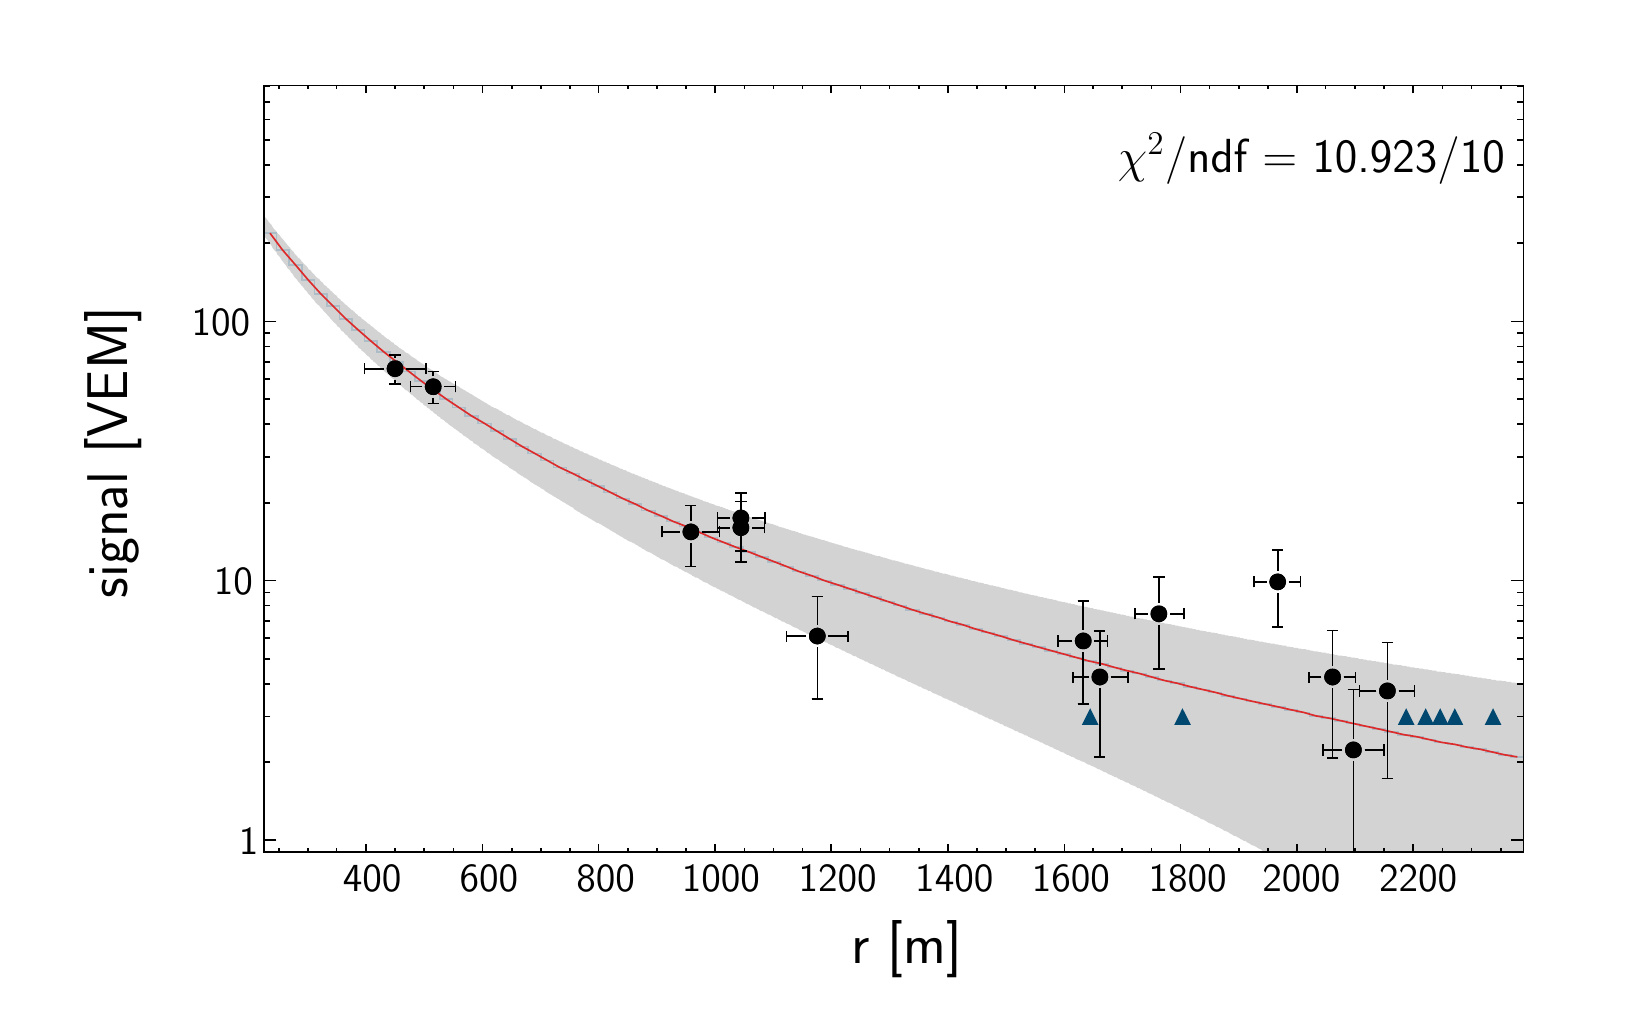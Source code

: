 \begin{tikzpicture}[y=-1cm]
\sf
\definecolor{red}{RGB}{221,42,43}
\definecolor{green}{RGB}{132,184,24}
\definecolor{blue}{RGB}{0,72,112}
\definecolor{orange}{RGB}{192,128,64}
\definecolor{gray}{RGB}{107,108,110}

\path[fill=white] (0,27.94) rectangle (20.003,15.769);
\path[fill=white] (2.999,26.238) rectangle (18.997,16.502);

\path[fill=gray!30]
(2.999,16.502) -- (2.999,18.142) -- (3.008,18.159) --
(3.016,18.178) -- (3.033,18.195) -- (3.052,18.22) --
(3.061,18.239) -- (3.078,18.256) -- (3.097,18.273) --
(3.105,18.292) -- (3.122,18.318) -- (3.139,18.337) --
(3.158,18.354) -- (3.167,18.371) -- (3.183,18.39) --
(3.203,18.407) -- (3.211,18.423) -- (3.228,18.443) --
(3.245,18.459) -- (3.255,18.476) -- (3.272,18.495) --
(3.289,18.512) -- (3.298,18.529) -- (3.317,18.548) --
(3.334,18.565) -- (3.342,18.582) -- (3.361,18.601) --
(3.378,18.618) -- (3.387,18.635) -- (3.404,18.654) --
(3.423,18.671) -- (3.431,18.688) -- (3.448,18.697) --
(3.465,18.716) -- (3.476,18.733) -- (3.493,18.749) --
(3.509,18.768) -- (3.518,18.777) -- (3.537,18.794) --
(3.554,18.813) -- (3.562,18.83) -- (3.581,18.847) --
(3.598,18.855) -- (3.607,18.874) -- (3.624,18.891) --
(3.643,18.908) -- (3.651,18.919) -- (3.668,18.936) --
(3.687,18.953) -- (3.704,18.961) -- (3.713,18.98) --
(3.73,18.997) -- (3.749,19.006) -- (3.757,19.025) --
(3.774,19.042) -- (3.793,19.05) -- (3.802,19.067) --
(3.818,19.078) -- (3.835,19.094) -- (3.846,19.111) --
(3.863,19.12) -- (3.88,19.139) -- (3.888,19.147) --
(3.907,19.164) -- (3.924,19.173) -- (3.933,19.192) --
(3.952,19.209) -- (3.969,19.217) -- (3.977,19.236) --
(3.994,19.245) -- (4.013,19.262) -- (4.022,19.27) --
(4.039,19.289) -- (4.058,19.298) -- (4.066,19.315) --
(4.083,19.323) -- (4.1,19.342) -- (4.111,19.351) --
(4.128,19.359) -- (4.144,19.376) -- (4.153,19.384) --
(4.172,19.403) -- (4.189,19.412) -- (4.197,19.429) --
(4.216,19.437) -- (4.233,19.448) -- (4.242,19.465) --
(4.259,19.473) -- (4.278,19.49) -- (4.295,19.501) --
(4.303,19.509) -- (4.322,19.526) -- (4.339,19.535) --
(4.348,19.543) -- (4.367,19.562) -- (4.384,19.571) --
(4.392,19.579) -- (4.409,19.596) -- (4.428,19.607) --
(4.437,19.615) -- (4.453,19.632) -- (4.473,19.641) --
(4.481,19.649) -- (4.498,19.668) -- (4.515,19.677) --
(4.525,19.685) -- (4.542,19.702) -- (4.559,19.713) --
(4.568,19.721) -- (4.587,19.729) -- (4.604,19.746) --
(4.612,19.755) -- (4.631,19.765) -- (4.648,19.774) --
(4.657,19.791) -- (4.674,19.799) -- (4.693,19.808) --
(4.701,19.818) -- (4.718,19.835) -- (4.737,19.844) --
(4.746,19.852) -- (4.763,19.861) -- (4.779,19.871) --
(4.79,19.888) -- (4.807,19.897) -- (4.824,19.905) --
(4.843,19.914) -- (4.851,19.924) -- (4.868,19.941) --
(4.885,19.95) -- (4.896,19.958) -- (4.913,19.967) --
(4.93,19.977) -- (4.938,19.986) -- (4.957,20.003) --
(4.974,20.011) -- (4.983,20.019) -- (5.002,20.03) --
(5.019,20.038) -- (5.027,20.047) -- (5.044,20.055) --
(5.063,20.064) -- (5.072,20.083) -- (5.088,20.091) --
(5.108,20.1) -- (5.116,20.108) -- (5.133,20.117) --
(5.15,20.125) -- (5.16,20.136) -- (5.177,20.144) --
(5.194,20.153) -- (5.203,20.161) -- (5.222,20.178) --
(5.239,20.189) -- (5.247,20.197) -- (5.266,20.206) --
(5.283,20.214) -- (5.292,20.223) -- (5.309,20.231) --
(5.328,20.242) -- (5.336,20.25) -- (5.353,20.259) --
(5.372,20.267) -- (5.381,20.276) -- (5.397,20.284) --
(5.414,20.295) -- (5.433,20.303) -- (5.442,20.312) -- (5.459,20.32)
-- (5.478,20.328) -- (5.486,20.337) -- (5.503,20.348) --
(5.52,20.356) -- (5.531,20.364) -- (5.548,20.373) --
(5.565,20.381) -- (5.573,20.39) -- (5.592,20.4) --
(5.609,20.409) -- (5.618,20.417) -- (5.637,20.426) --
(5.654,20.434) -- (5.662,20.443) -- (5.679,20.453) --
(5.698,20.462) -- (5.707,20.47) -- (5.723,20.479) --
(5.743,20.487) -- (5.751,20.496) -- (5.768,20.506) --
(5.785,20.515) -- (5.795,20.523) -- (5.812,20.532) --
(5.829,20.54) -- (5.838,20.549) -- (5.857,20.559) --
(5.874,20.568) -- (5.882,20.576) -- (5.901,20.585) --
(5.918,20.593) -- (5.927,20.602) -- (5.944,20.602) --
(5.963,20.612) -- (5.98,20.621) -- (5.988,20.629) --
(6.007,20.637) -- (6.024,20.646) -- (6.032,20.654) --
(6.049,20.665) -- (6.068,20.673) -- (6.077,20.682) --
(6.094,20.69) -- (6.113,20.69) -- (6.121,20.699) --
(6.138,20.707) -- (6.155,20.718) -- (6.166,20.726) --
(6.183,20.735) -- (6.2,20.743) -- (6.208,20.752) --
(6.227,20.76) -- (6.244,20.76) -- (6.253,20.771) --
(6.272,20.779) -- (6.289,20.788) -- (6.297,20.796) --
(6.314,20.805) -- (6.333,20.813) -- (6.342,20.813) --
(6.358,20.824) -- (6.378,20.832) -- (6.386,20.841) --
(6.403,20.849) -- (6.42,20.858) -- (6.43,20.866) --
(6.447,20.866) -- (6.464,20.877) -- (6.473,20.885) --
(6.492,20.894) -- (6.509,20.902) -- (6.517,20.911) --
(6.536,20.911) -- (6.553,20.919) -- (6.57,20.93) --
(6.579,20.938) -- (6.598,20.947) -- (6.615,20.955) -- (6.623,20.955)
-- (6.642,20.963) -- (6.659,20.972) -- (6.668,20.983) --
(6.684,20.991) -- (6.703,20.991) -- (6.712,20.999) --
(6.729,21.008) -- (6.748,21.016) -- (6.756,21.025) --
(6.773,21.025) -- (6.79,21.035) -- (6.799,21.044) --
(6.818,21.052) -- (6.835,21.061) -- (6.843,21.061) --
(6.862,21.069) -- (6.879,21.078) -- (6.888,21.088) --
(6.905,21.088) -- (6.924,21.097) -- (6.932,21.105) --
(6.949,21.114) -- (6.968,21.122) -- (6.977,21.122) --
(6.993,21.131) -- (7.01,21.141) -- (7.021,21.15) --
(7.038,21.15) -- (7.055,21.158) -- (7.063,21.167) --
(7.082,21.175) -- (7.099,21.175) -- (7.116,21.184) --
(7.127,21.194) -- (7.144,21.203) -- (7.161,21.203) --
(7.169,21.211) -- (7.188,21.22) -- (7.205,21.228) --
(7.214,21.228) -- (7.233,21.237) -- (7.25,21.247) --
(7.258,21.256) -- (7.275,21.256) -- (7.294,21.264) --
(7.303,21.273) -- (7.319,21.281) -- (7.338,21.281) --
(7.347,21.289) -- (7.364,21.3) -- (7.381,21.3) --
(7.391,21.308) -- (7.408,21.317) -- (7.425,21.325) --
(7.434,21.325) -- (7.453,21.334) -- (7.47,21.342) --
(7.478,21.342) -- (7.497,21.353) -- (7.514,21.361) --
(7.523,21.37) -- (7.54,21.37) -- (7.559,21.378) --
(7.567,21.387) -- (7.584,21.387) -- (7.603,21.395) --
(7.612,21.406) -- (7.628,21.406) -- (7.645,21.414) --
(7.656,21.423) -- (7.673,21.431) -- (7.69,21.431) --
(7.709,21.44) -- (7.717,21.448) -- (7.734,21.448) --
(7.751,21.459) -- (7.762,21.467) -- (7.779,21.467) --
(7.796,21.476) -- (7.804,21.484) -- (7.823,21.484) --
(7.84,21.493) -- (7.849,21.501) -- (7.868,21.501) --
(7.885,21.512) -- (7.893,21.52) -- (7.91,21.52) --
(7.929,21.529) -- (7.938,21.537) -- (7.954,21.537) --
(7.973,21.546) -- (7.982,21.554) -- (7.999,21.554) --
(8.016,21.565) -- (8.026,21.573) -- (8.043,21.573) --
(8.06,21.582) -- (8.069,21.59) -- (8.088,21.59) -- (8.105,21.598)
-- (8.113,21.607) -- (8.132,21.607) -- (8.149,21.618) --
(8.158,21.618) -- (8.175,21.626) -- (8.194,21.634) --
(8.202,21.634) -- (8.219,21.643) -- (8.238,21.651) --
(8.255,21.651) -- (8.263,21.66) -- (8.28,21.67) --
(8.299,21.67) -- (8.308,21.679) -- (8.325,21.679) --
(8.344,21.687) -- (8.352,21.696) -- (8.369,21.696) --
(8.386,21.704) -- (8.397,21.713) -- (8.414,21.713) --
(8.431,21.723) -- (8.439,21.723) -- (8.458,21.732) --
(8.475,21.74) -- (8.484,21.74) -- (8.503,21.749) --
(8.52,21.749) -- (8.528,21.757) -- (8.545,21.766) --
(8.564,21.766) -- (8.572,21.776) -- (8.589,21.785) --
(8.608,21.785) -- (8.617,21.793) -- (8.634,21.793) --
(8.651,21.802) -- (8.661,21.81) -- (8.678,21.81) --
(8.695,21.819) -- (8.706,21.819) -- (8.723,21.829) --
(8.74,21.838) -- (8.748,21.838) -- (8.767,21.846) --
(8.784,21.846) -- (8.793,21.855) -- (8.812,21.855) --
(8.829,21.863) -- (8.846,21.872) -- (8.854,21.872) --
(8.873,21.882) -- (8.89,21.882) -- (8.898,21.891) -- (8.918,21.899)
-- (8.934,21.899) -- (8.943,21.907) -- (8.96,21.907) --
(8.979,21.916) -- (8.987,21.916) -- (9.004,21.924) --
(9.023,21.935) -- (9.032,21.935) -- (9.049,21.943) --
(9.066,21.943) -- (9.076,21.952) -- (9.093,21.952) --
(9.11,21.96) -- (9.119,21.969) -- (9.138,21.969) --
(9.155,21.977) -- (9.163,21.977) -- (9.182,21.988) --
(9.199,21.988) -- (9.207,21.996) -- (9.224,21.996) --
(9.243,22.005) -- (9.252,22.013) -- (9.269,22.013) --
(9.288,22.022) -- (9.296,22.022) -- (9.313,22.03) --
(9.33,22.03) -- (9.341,22.041) -- (9.358,22.041) --
(9.375,22.049) -- (9.394,22.058) -- (9.402,22.058) --
(9.419,22.066) -- (9.436,22.066) -- (9.447,22.075) --
(9.464,22.075) -- (9.481,22.083) -- (9.489,22.083) --
(9.508,22.094) -- (9.525,22.094) -- (9.533,22.102) --
(9.553,22.111) -- (9.569,22.111) -- (9.578,22.119) --
(9.595,22.119) -- (9.614,22.128) -- (9.622,22.128) --
(9.639,22.136) -- (9.658,22.136) -- (9.667,22.147) --
(9.684,22.147) -- (9.701,22.155) -- (9.711,22.155) --
(9.728,22.164) -- (9.745,22.164) -- (9.754,22.172) --
(9.773,22.172) -- (9.79,22.181) -- (9.798,22.189) --
(9.817,22.189) -- (9.834,22.2) -- (9.842,22.2) -- (9.859,22.208)
-- (9.878,22.208) -- (9.887,22.217) -- (9.904,22.217) --
(9.923,22.225) -- (9.931,22.225) -- (9.948,22.233) -- (9.965,22.233)
-- (9.984,22.242) -- (9.993,22.242) -- (10.01,22.253) --
(10.029,22.253) -- (10.037,22.261) -- (10.054,22.261) --
(10.071,22.269) -- (10.082,22.269) -- (10.099,22.278) --
(10.116,22.278) -- (10.124,22.286) -- (10.143,22.286) --
(10.16,22.295) -- (10.168,22.295) -- (10.188,22.305) --
(10.204,22.305) -- (10.213,22.314) -- (10.23,22.314) --
(10.249,22.322) -- (10.257,22.322) -- (10.274,22.331) --
(10.293,22.331) -- (10.302,22.339) -- (10.319,22.339) --
(10.336,22.348) -- (10.346,22.348) -- (10.363,22.358) --
(10.38,22.358) -- (10.389,22.367) -- (10.408,22.367) --
(10.425,22.375) -- (10.433,22.375) -- (10.452,22.384) --
(10.469,22.384) -- (10.477,22.392) -- (10.494,22.392) --
(10.513,22.401) -- (10.53,22.401) -- (10.539,22.411) --
(10.575,22.411) -- (10.583,22.42) -- (10.6,22.42) --
(10.619,22.428) -- (10.628,22.428) -- (10.645,22.437) --
(10.664,22.437) -- (10.672,22.445) -- (10.689,22.445) --
(10.706,22.454) -- (10.717,22.454) -- (10.734,22.464) --
(10.751,22.464) -- (10.759,22.473) -- (10.778,22.473) --
(10.795,22.481) -- (10.823,22.481) -- (10.839,22.49) --
(10.848,22.49) -- (10.865,22.498) -- (10.884,22.498) --
(10.892,22.507) -- (10.909,22.507) -- (10.928,22.517) --
(10.937,22.517) -- (10.954,22.526) -- (10.971,22.526) --
(10.981,22.534) -- (11.015,22.534) -- (11.024,22.543) --
(11.043,22.543) -- (11.06,22.551) -- (11.068,22.551) --
(11.087,22.559) -- (11.104,22.559) -- (11.121,22.57) --
(11.129,22.57) -- (11.148,22.578) -- (11.174,22.578) --
(11.193,22.587) -- (11.21,22.587) -- (11.218,22.595) --
(11.235,22.595) -- (11.254,22.604) -- (11.263,22.604) --
(11.28,22.612) -- (11.307,22.612) -- (11.324,22.623) --
(11.341,22.623) -- (11.352,22.631) -- (11.369,22.631) --
(11.386,22.64) -- (11.394,22.64) -- (11.413,22.648) --
(11.438,22.648) -- (11.458,22.657) -- (11.474,22.657) --
(11.483,22.665) -- (11.5,22.665) -- (11.519,22.676) --
(11.544,22.676) -- (11.563,22.684) -- (11.572,22.684) --
(11.589,22.693) -- (11.606,22.693) -- (11.616,22.701) --
(11.65,22.701) -- (11.669,22.71) -- (11.678,22.71) --
(11.695,22.718) -- (11.712,22.718) -- (11.722,22.729) --
(11.756,22.729) -- (11.764,22.737) -- (11.783,22.737) --
(11.8,22.746) -- (11.809,22.746) -- (11.828,22.754) --
(11.853,22.754) -- (11.87,22.763) -- (11.889,22.763) --
(11.898,22.771) -- (11.934,22.771) -- (11.942,22.782) --
(11.959,22.782) -- (11.976,22.79) -- (11.987,22.79) --
(12.004,22.799) -- (12.029,22.799) -- (12.048,22.807) --
(12.065,22.807) -- (12.073,22.816) -- (12.109,22.816) --
(12.118,22.824) -- (12.135,22.824) -- (12.154,22.835) --
(12.179,22.835) -- (12.198,22.843) -- (12.207,22.843) --
(12.224,22.852) -- (12.26,22.852) -- (12.268,22.86) --
(12.285,22.86) -- (12.304,22.868) -- (12.33,22.868) --
(12.347,22.877) -- (12.357,22.877) -- (12.374,22.888) --
(12.399,22.888) -- (12.418,22.896) -- (12.435,22.896) --
(12.444,22.904) -- (12.48,22.904) -- (12.488,22.913) --
(12.505,22.913) -- (12.524,22.921) -- (12.55,22.921) --
(12.569,22.93) -- (12.577,22.93) -- (12.594,22.94) --
(12.622,22.94) -- (12.639,22.949) -- (12.656,22.949) --
(12.664,22.957) -- (12.7,22.957) -- (12.708,22.966) --
(12.728,22.966) -- (12.744,22.974) -- (12.77,22.974) --
(12.789,22.983) -- (12.814,22.983) -- (12.833,22.993) --
(12.85,22.993) -- (12.859,23.002) -- (12.895,23.002) --
(12.903,23.01) -- (12.939,23.01) -- (12.948,23.019) --
(12.965,23.019) -- (12.982,23.027) -- (13.009,23.027) --
(13.026,23.036) -- (13.053,23.036) -- (13.07,23.046) --
(13.079,23.046) -- (13.098,23.055) -- (13.123,23.055) --
(13.14,23.063) -- (13.168,23.063) -- (13.185,23.072) --
(13.204,23.072) -- (13.212,23.08) -- (13.246,23.08) --
(13.257,23.089) -- (13.291,23.089) -- (13.299,23.099) --
(13.318,23.099) -- (13.335,23.108) -- (13.363,23.108) --
(13.379,23.116) -- (13.405,23.116) -- (13.424,23.125) --
(13.449,23.125) -- (13.468,23.133) -- (13.485,23.133) --
(13.494,23.142) -- (13.53,23.142) -- (13.538,23.152) --
(13.572,23.152) -- (13.583,23.161) -- (13.617,23.161) --
(13.625,23.169) -- (13.661,23.169) -- (13.669,23.177) --
(13.688,23.177) -- (13.705,23.186) -- (13.731,23.186) --
(13.75,23.194) -- (13.775,23.194) -- (13.794,23.205) --
(13.82,23.205) -- (13.837,23.213) -- (13.864,23.213) --
(13.881,23.222) -- (13.909,23.222) -- (13.926,23.23) --
(13.942,23.23) -- (13.953,23.239) -- (13.987,23.239) --
(13.995,23.247) -- (14.031,23.247) -- (14.04,23.258) --
(14.076,23.258) -- (14.084,23.266) -- (14.12,23.266) --
(14.129,23.275) -- (14.165,23.275) -- (14.173,23.283) --
(14.207,23.283) -- (14.218,23.292) -- (14.252,23.292) --
(14.26,23.3) -- (14.296,23.3) -- (14.304,23.311) --
(14.34,23.311) -- (14.349,23.319) -- (14.385,23.319) --
(14.393,23.328) -- (14.429,23.328) -- (14.438,23.336) --
(14.472,23.336) -- (14.482,23.345) -- (14.516,23.345) --
(14.535,23.353) -- (14.561,23.353) -- (14.577,23.364) --
(14.605,23.364) -- (14.622,23.372) -- (14.649,23.372) --
(14.666,23.381) -- (14.694,23.381) -- (14.711,23.389) --
(14.736,23.389) -- (14.755,23.398) -- (14.781,23.398) --
(14.8,23.406) -- (14.825,23.406) -- (14.842,23.417) --
(14.87,23.417) -- (14.887,23.425) -- (14.914,23.425) --
(14.931,23.434) -- (14.958,23.434) -- (14.975,23.442) --
(15.02,23.442) -- (15.028,23.451) -- (15.064,23.451) --
(15.081,23.459) -- (15.107,23.459) -- (15.126,23.47) --
(15.151,23.47) -- (15.17,23.478) -- (15.196,23.478) --
(15.212,23.487) -- (15.24,23.487) -- (15.257,23.495) --
(15.301,23.495) -- (15.31,23.503) -- (15.346,23.503) --
(15.354,23.512) -- (15.39,23.512) -- (15.399,23.523) --
(15.435,23.523) -- (15.443,23.531) -- (15.477,23.531) --
(15.488,23.539) -- (15.53,23.539) -- (15.549,23.548) --
(15.574,23.548) -- (15.593,23.556) -- (15.619,23.556) --
(15.636,23.565) -- (15.68,23.565) -- (15.699,23.575) --
(15.725,23.575) -- (15.742,23.584) -- (15.769,23.584) --
(15.786,23.592) -- (15.831,23.592) -- (15.847,23.601) --
(15.875,23.601) -- (15.892,23.609) -- (15.919,23.609) --
(15.936,23.618) -- (15.981,23.618) -- (15.989,23.628) --
(16.025,23.628) -- (16.034,23.637) -- (16.07,23.637) --
(16.078,23.645) -- (16.123,23.645) -- (16.14,23.654) --
(16.165,23.654) -- (16.184,23.662) -- (16.228,23.662) --
(16.245,23.671) -- (16.271,23.671) -- (16.29,23.681) --
(16.315,23.681) -- (16.334,23.69) -- (16.377,23.69) --
(16.396,23.698) -- (16.421,23.698) -- (16.44,23.707) --
(16.482,23.707) -- (16.493,23.715) -- (16.527,23.715) --
(16.535,23.724) -- (16.58,23.724) -- (16.599,23.734) --
(16.624,23.734) -- (16.641,23.743) -- (16.686,23.743) --
(16.705,23.751) -- (16.747,23.751) -- (16.758,23.76) --
(16.792,23.76) -- (16.811,23.768) -- (16.853,23.768) --
(16.863,23.777) -- (16.897,23.777) -- (16.906,23.787) --
(16.95,23.787) -- (16.969,23.796) -- (16.995,23.796) --
(17.012,23.804) -- (17.056,23.804) -- (17.075,23.812) --
(17.117,23.812) -- (17.128,23.821) -- (17.162,23.821) --
(17.17,23.829) -- (17.215,23.829) -- (17.234,23.84) --
(17.276,23.84) -- (17.295,23.848) -- (17.321,23.848) --
(17.34,23.857) -- (17.384,23.857) -- (17.401,23.865) --
(17.446,23.865) -- (17.454,23.874) -- (17.498,23.874) --
(17.515,23.882) -- (17.543,23.882) -- (17.56,23.893) --
(17.604,23.893) -- (17.621,23.901) -- (17.666,23.901) --
(17.674,23.91) -- (17.719,23.91) -- (17.736,23.918) --
(17.78,23.918) -- (17.797,23.927) -- (17.824,23.927) --
(17.841,23.935) -- (17.886,23.935) -- (17.894,23.946) --
(17.947,23.946) -- (17.956,23.954) -- (18.0,23.954) --
(18.019,23.963) -- (18.062,23.963) -- (18.081,23.971) --
(18.125,23.971) -- (18.133,23.98) -- (18.178,23.98) --
(18.195,23.988) -- (18.239,23.988) -- (18.256,23.999) --
(18.301,23.999) -- (18.309,24.007) -- (18.345,24.007) --
(18.354,24.016) -- (18.398,24.016) -- (18.415,24.024) --
(18.459,24.024) -- (18.476,24.033) -- (18.521,24.033) --
(18.538,24.041) -- (18.582,24.041) -- (18.591,24.052) --
(18.635,24.052) -- (18.654,24.06) -- (18.716,24.06) --
(18.724,24.069) -- (18.768,24.069) -- (18.785,24.077) --
(18.83,24.077) -- (18.847,24.086) -- (18.891,24.086) --
(18.9,24.094) -- (18.944,24.094) -- (18.961,24.105) --
(18.997,24.105) -- (18.997,26.238) -- (15.716,26.238) --
(15.699,26.23) -- (15.68,26.221) -- (15.672,26.211) --
(15.655,26.202) -- (15.636,26.194) -- (15.619,26.185) --
(15.61,26.177) -- (15.593,26.168) -- (15.574,26.158) --
(15.566,26.158) -- (15.549,26.149) -- (15.53,26.141) --
(15.522,26.132) -- (15.505,26.124) -- (15.488,26.115) --
(15.477,26.105) -- (15.46,26.096) -- (15.443,26.096) --
(15.435,26.088) -- (15.416,26.079) -- (15.399,26.071) --
(15.39,26.063) -- (15.371,26.052) -- (15.354,26.043) --
(15.346,26.035) -- (15.329,26.035) -- (15.31,26.027) --
(15.301,26.018) -- (15.284,26.01) -- (15.265,25.999) --
(15.257,25.991) -- (15.24,25.982) -- (15.223,25.974) --
(15.212,25.974) -- (15.196,25.965) -- (15.179,25.957) --
(15.17,25.946) -- (15.151,25.938) -- (15.134,25.929) --
(15.126,25.921) -- (15.107,25.921) -- (15.09,25.912) --
(15.081,25.904) -- (15.064,25.893) -- (15.045,25.885) --
(15.028,25.876) -- (15.02,25.876) -- (15.001,25.868) --
(14.984,25.859) -- (14.975,25.851) -- (14.958,25.84) --
(14.939,25.832) -- (14.931,25.823) -- (14.914,25.823) --
(14.895,25.815) -- (14.887,25.806) -- (14.87,25.798) --
(14.853,25.787) -- (14.842,25.779) -- (14.825,25.779) --
(14.808,25.77) -- (14.8,25.762) -- (14.781,25.753) --
(14.764,25.745) -- (14.755,25.734) -- (14.736,25.734) --
(14.719,25.726) -- (14.711,25.718) -- (14.694,25.709) --
(14.675,25.701) -- (14.666,25.692) -- (14.649,25.692) --
(14.63,25.682) -- (14.622,25.673) -- (14.605,25.665) --
(14.588,25.656) -- (14.577,25.656) -- (14.561,25.648) --
(14.544,25.639) -- (14.535,25.629) -- (14.516,25.62) --
(14.499,25.612) -- (14.482,25.612) -- (14.472,25.603) --
(14.455,25.595) -- (14.438,25.586) -- (14.429,25.576) --
(14.41,25.576) -- (14.393,25.567) -- (14.385,25.559) --
(14.366,25.55) -- (14.349,25.542) -- (14.34,25.533) --
(14.323,25.533) -- (14.304,25.523) -- (14.296,25.514) --
(14.279,25.506) -- (14.26,25.497) -- (14.252,25.497) --
(14.235,25.489) -- (14.218,25.48) -- (14.207,25.47) --
(14.19,25.461) -- (14.173,25.461) -- (14.165,25.453) --
(14.146,25.444) -- (14.129,25.436) -- (14.12,25.428) --
(14.101,25.428) -- (14.084,25.417) -- (14.076,25.408) --
(14.059,25.4) -- (14.04,25.392) -- (14.031,25.392) --
(14.014,25.383) -- (13.995,25.375) -- (13.987,25.364) --
(13.97,25.356) -- (13.953,25.356) -- (13.942,25.347) --
(13.926,25.339) -- (13.909,25.33) -- (13.89,25.322) --
(13.881,25.322) -- (13.864,25.311) -- (13.847,25.303) --
(13.837,25.294) -- (13.82,25.286) -- (13.803,25.286) --
(13.794,25.277) -- (13.775,25.269) -- (13.758,25.258) --
(13.75,25.258) -- (13.731,25.25) -- (13.714,25.241) --
(13.705,25.233) -- (13.688,25.224) -- (13.669,25.224) --
(13.661,25.216) -- (13.644,25.205) -- (13.625,25.197) --
(13.617,25.188) -- (13.6,25.188) -- (13.583,25.18) --
(13.572,25.171) -- (13.555,25.163) -- (13.538,25.152) --
(13.53,25.152) -- (13.511,25.144) -- (13.494,25.135) --
(13.485,25.127) -- (13.468,25.127) -- (13.449,25.118) --
(13.441,25.11) -- (13.424,25.099) -- (13.405,25.091) --
 (13.396,25.091) -- (13.379,25.082) -- (13.363,25.074) -- (13.343,25.066) -- (13.335,25.066) -- (13.318,25.057) -- (13.299,25.047) -- (13.291,25.038) -- (13.274,25.03) -- (13.257,25.03) -- (13.246,25.021) -- (13.229,25.013) -- (13.212,25.004) -- (13.204,25.004) -- (13.185,24.994) -- (13.168,24.985) -- (13.159,24.977) -- (13.14,24.968) -- (13.123,24.968) -- (13.115,24.96) -- (13.098,24.951) -- (13.079,24.941) -- (13.07,24.941) -- (13.053,24.932) -- (13.034,24.924) -- (13.026,24.915) -- (13.009,24.907) -- (12.992,24.907) -- (12.982,24.898) -- (12.965,24.888) -- (12.948,24.879) -- (12.939,24.879) -- (12.92,24.871) -- (12.903,24.862) -- (12.895,24.854) -- (12.876,24.845) -- (12.859,24.845) -- (12.85,24.835) -- (12.833,24.826) -- (12.814,24.818) -- (12.806,24.818) -- (12.789,24.809) -- (12.77,24.801) -- (12.753,24.793) -- (12.744,24.793) -- (12.728,24.782) -- (12.708,24.773) -- (12.7,24.765) -- (12.683,24.757) -- (12.664,24.757) -- (12.656,24.748) -- (12.639,24.74) -- (12.622,24.729) -- (12.611,24.729) -- (12.594,24.721) -- (12.577,24.712) -- (12.569,24.704) -- (12.55,24.704) -- (12.533,24.695) -- (12.524,24.687) -- (12.505,24.676) -- (12.488,24.668) -- (12.48,24.668) -- (12.463,24.659) -- (12.444,24.651) -- (12.435,24.642) -- (12.418,24.642) -- (12.399,24.634) -- (12.391,24.623) -- (12.374,24.615) -- (12.357,24.615) -- (12.347,24.606) -- (12.33,24.598) -- (12.313,24.589) -- (12.304,24.581) -- (12.285,24.581) -- (12.268,24.57) -- (12.26,24.562) -- (12.241,24.553) -- (12.224,24.553) -- (12.207,24.545) -- (12.198,24.536) -- (12.179,24.528) -- (12.162,24.528) -- (12.154,24.517) -- (12.135,24.509) -- (12.118,24.5) -- (12.109,24.492) -- (12.093,24.492) -- (12.073,24.483) -- (12.065,24.475) -- (12.048,24.464) -- (12.029,24.464) -- (12.021,24.456) -- (12.004,24.448) -- (11.987,24.439) -- (11.976,24.439) -- (11.959,24.431) -- (11.942,24.422) -- (11.934,24.412) -- (11.915,24.403) -- (11.898,24.403) -- (11.889,24.395) -- (11.87,24.386) -- (11.853,24.378) -- (11.845,24.378) -- (11.828,24.369) -- (11.809,24.359) -- (11.8,24.35) -- (11.783,24.342) -- (11.764,24.342) -- (11.756,24.333) -- (11.739,24.325) -- (11.722,24.316) -- (11.712,24.316) -- (11.695,24.306) -- (11.678,24.297) -- (11.669,24.289) -- (11.65,24.289) -- (11.633,24.28) -- (11.616,24.272) -- (11.606,24.263) -- (11.589,24.253) -- (11.572,24.253) -- (11.563,24.244) -- (11.544,24.236) -- (11.527,24.227) -- (11.519,24.227) -- (11.5,24.219) -- (11.483,24.21) -- (11.474,24.2) -- (11.458,24.191) -- (11.438,24.191) -- (11.43,24.183) -- (11.413,24.174) -- (11.394,24.166) -- (11.386,24.166) -- (11.369,24.158) -- (11.352,24.147) -- (11.341,24.138) -- (11.324,24.138) -- (11.307,24.13) -- (11.299,24.122) -- (11.28,24.113) -- (11.263,24.105) -- (11.254,24.105) -- (11.235,24.094) -- (11.218,24.086) -- (11.21,24.077) -- (11.193,24.077) -- (11.174,24.069) -- (11.165,24.06) -- (11.148,24.052) -- (11.129,24.041) -- (11.121,24.041) -- (11.104,24.033) -- (11.087,24.024) -- (11.068,24.016) -- (11.06,24.016) -- (11.043,24.007) -- (11.024,23.999) -- (11.015,23.988) -- (10.998,23.98) -- (10.981,23.98) -- (10.971,23.971) -- (10.954,23.963) -- (10.937,23.954) -- (10.928,23.946) -- (10.909,23.946) -- (10.892,23.935) -- (10.884,23.927) -- (10.865,23.918) -- (10.848,23.918) -- (10.839,23.91) -- (10.823,23.901) -- (10.803,23.893) -- (10.795,23.882) -- (10.778,23.882) -- (10.759,23.874) -- (10.751,23.865) -- (10.734,23.857) -- (10.717,23.848) -- (10.706,23.848) -- (10.689,23.84) -- (10.672,23.829) -- (10.664,23.821) -- (10.645,23.821) -- (10.628,23.812) -- (10.619,23.804) -- (10.6,23.796) -- (10.583,23.787) -- (10.575,23.787) -- (10.558,23.777) -- (10.539,23.768) -- (10.53,23.76) -- (10.513,23.751) -- (10.494,23.751) -- (10.477,23.743) -- (10.469,23.734) -- (10.452,23.724) -- (10.433,23.715) -- (10.425,23.715) -- (10.408,23.707) -- (10.389,23.698) -- (10.38,23.69) -- (10.363,23.681) -- (10.346,23.681) -- (10.336,23.671) -- (10.319,23.662) -- (10.302,23.654) -- (10.293,23.645) -- (10.274,23.645) -- (10.257,23.637) -- (10.249,23.628) -- (10.23,23.618) -- (10.213,23.609) -- (10.204,23.609) -- (10.188,23.601) -- (10.168,23.592) -- (10.16,23.584) -- (10.143,23.575) -- (10.124,23.575) -- (10.116,23.565) -- (10.099,23.556) -- (10.082,23.548) -- (10.071,23.539) -- (10.054,23.539) -- (10.037,23.531) -- (10.029,23.523) -- (10.01,23.512) -- (9.993,23.503) -- (9.984,23.503) -- (9.965,23.495) -- (9.948,23.487) -- (9.931,23.478) -- (9.923,23.47) -- (9.904,23.47) -- (9.887,23.459) -- (9.878,23.451) -- (9.859,23.442) -- (9.842,23.434) -- (9.834,23.425) -- (9.817,23.425) -- (9.798,23.417) -- (9.79,23.406) -- (9.773,23.398) -- (9.754,23.389) -- (9.745,23.389) -- (9.728,23.381) -- (9.711,23.372) -- (9.701,23.364) -- (9.684,23.353) -- (9.667,23.345) -- (9.658,23.345) -- (9.639,23.336) -- (9.622,23.328) -- (9.614,23.319) -- (9.595,23.311) -- (9.578,23.311) -- (9.569,23.3) -- (9.553,23.292) -- (9.533,23.283) -- (9.525,23.275) -- (9.508,23.266) -- (9.489,23.266) -- (9.481,23.258) -- (9.464,23.247) -- (9.447,23.239) -- (9.436,23.23) -- (9.419,23.222) -- (9.402,23.222) -- (9.394,23.213) -- (9.375,23.205) -- (9.358,23.194) -- (9.341,23.186) -- (9.33,23.177) -- (9.313,23.177) -- (9.296,23.169) -- (9.288,23.161) -- (9.269,23.152) -- (9.252,23.142) -- (9.243,23.133) -- (9.224,23.133) -- (9.207,23.125) -- (9.199,23.116) -- (9.182,23.108) -- (9.163,23.099) -- (9.155,23.089) -- (9.138,23.089) -- (9.119,23.08) -- (9.11,23.072) -- (9.093,23.063) -- (9.076,23.055) -- (9.066,23.046) -- (9.049,23.036) -- (9.032,23.036) -- (9.023,23.027) -- (9.004,23.019) -- (8.987,23.01) -- (8.979,23.002) -- (8.96,22.993) -- (8.943,22.983) -- (8.934,22.983) -- (8.918,22.974) -- (8.898,22.966) -- (8.89,22.957) -- (8.873,22.949) -- (8.854,22.94) -- (8.846,22.93) -- (8.829,22.93) -- (8.812,22.921) -- (8.793,22.913) -- (8.784,22.904) -- (8.767,22.896) -- (8.748,22.888) -- (8.74,22.877) -- (8.723,22.877) -- (8.706,22.868) -- (8.695,22.86) -- (8.678,22.852) -- (8.661,22.843) -- (8.651,22.835) -- (8.634,22.824) -- (8.617,22.816) -- (8.608,22.816) -- (8.589,22.807) -- (8.572,22.799) -- (8.564,22.79) -- (8.545,22.782) -- (8.528,22.771) -- (8.52,22.763) -- (8.503,22.754) -- (8.484,22.754) -- (8.475,22.746) -- (8.458,22.737) -- (8.439,22.729) -- (8.431,22.718) -- (8.414,22.71) -- (8.397,22.701) -- (8.386,22.693) -- (8.369,22.684) -- (8.352,22.684) -- (8.344,22.676) -- (8.325,22.665) -- (8.308,22.657) -- (8.299,22.648) -- (8.28,22.64) -- (8.263,22.631) -- (8.255,22.623) -- (8.238,22.612) -- (8.219,22.612) -- (8.202,22.604) -- (8.194,22.595) -- (8.175,22.587) -- (8.158,22.578) -- (8.149,22.57) -- (8.132,22.559) -- (8.113,22.551) -- (8.105,22.543) -- (8.088,22.534) -- (8.069,22.526) -- (8.06,22.526) -- (8.043,22.517) -- (8.026,22.507) -- (8.016,22.498) -- (7.999,22.49) -- (7.982,22.481) -- (7.973,22.473) -- (7.954,22.464) -- (7.938,22.454) -- (7.929,22.445) -- (7.91,22.437) -- (7.893,22.428) -- (7.885,22.428) -- (7.868,22.42) -- (7.849,22.411) -- (7.84,22.401) -- (7.823,22.392) -- (7.804,22.384) -- (7.796,22.375) -- (7.779,22.367) -- (7.762,22.358) -- (7.751,22.348) -- (7.734,22.339) -- (7.717,22.331) -- (7.709,22.322) -- (7.69,22.314) -- (7.673,22.305) -- (7.656,22.295) -- (7.645,22.295) -- (7.628,22.286) -- (7.612,22.278) -- (7.603,22.269) -- (7.584,22.261) -- (7.567,22.253) -- (7.559,22.242) -- (7.54,22.233) -- (7.523,22.225) -- (7.514,22.217) -- (7.497,22.208) -- (7.478,22.2) -- (7.47,22.189) -- (7.453,22.181) -- (7.434,22.172) -- (7.425,22.164) -- (7.408,22.155) -- (7.391,22.147) -- (7.381,22.136) -- (7.364,22.128) -- (7.347,22.119) -- (7.338,22.111) -- (7.319,22.102) -- (7.303,22.094) -- (7.294,22.083) -- (7.275,22.075) -- (7.258,22.066) -- (7.25,22.058) -- (7.233,22.058) -- (7.214,22.049) -- (7.205,22.041) -- (7.188,22.03) -- (7.169,22.022) -- (7.161,22.013) -- (7.144,22.005) -- (7.127,21.996) -- (7.116,21.988) -- (7.099,21.977) -- (7.082,21.969) -- (7.063,21.96) -- (7.055,21.952) -- (7.038,21.943) -- (7.021,21.935) -- (7.01,21.924) -- (6.993,21.916) -- (6.977,21.907) -- (6.968,21.899) -- (6.949,21.891) -- (6.932,21.872) -- (6.924,21.863) -- (6.905,21.855) -- (6.888,21.846) -- (6.879,21.838) -- (6.862,21.829) -- (6.843,21.819) -- (6.835,21.81) -- (6.818,21.802) -- (6.799,21.793) -- (6.79,21.785) -- (6.773,21.776) -- (6.756,21.766) -- (6.748,21.757) -- (6.729,21.749) -- (6.712,21.74) -- (6.703,21.732) -- (6.684,21.723) -- (6.668,21.713) -- (6.659,21.704) -- (6.642,21.696) -- (6.623,21.687) -- (6.615,21.679) -- (6.598,21.67) -- (6.579,21.66) -- (6.57,21.651) -- (6.553,21.634) -- (6.536,21.626) -- (6.517,21.618) -- (6.509,21.607) -- (6.492,21.598) -- (6.473,21.59) -- (6.464,21.582) -- (6.447,21.573) -- (6.43,21.565) -- (6.42,21.554) -- (6.403,21.546) -- (6.386,21.537) -- (6.378,21.529) -- (6.358,21.512) -- (6.342,21.501) -- (6.333,21.493) -- (6.314,21.484) -- (6.297,21.476) -- (6.289,21.467) -- (6.272,21.459) -- (6.253,21.448) -- (6.244,21.44) -- (6.227,21.431) -- (6.208,21.414) -- (6.2,21.406) -- (6.183,21.395) -- (6.166,21.387) -- (6.155,21.378) -- (6.138,21.37) -- (6.121,21.361) -- (6.113,21.353) -- (6.094,21.334) -- (6.077,21.325) -- (6.068,21.317) -- (6.049,21.308) -- (6.032,21.3) -- (6.024,21.289) -- (6.007,21.281) -- (5.988,21.264) -- (5.98,21.256) -- (5.963,21.247) -- (5.944,21.237) -- (5.927,21.228) -- (5.918,21.22) -- (5.901,21.211) -- (5.882,21.194) -- (5.874,21.184) -- (5.857,21.175) -- (5.838,21.167) -- (5.829,21.158) -- (5.812,21.141) -- (5.795,21.131) -- (5.785,21.122) -- (5.768,21.114) -- (5.751,21.105) -- (5.743,21.097) -- (5.723,21.078) -- (5.707,21.069) -- (5.698,21.061) -- (5.679,21.052) -- (5.662,21.044) -- (5.654,21.025) -- (5.637,21.016) -- (5.618,21.008) -- (5.609,20.999) -- (5.592,20.983) -- (5.573,20.972) -- (5.565,20.963) -- (5.548,20.955) -- (5.531,20.947) -- (5.52,20.93) -- (5.503,20.919) -- (5.486,20.911) -- (5.478,20.902) -- (5.459,20.885) -- (5.442,20.877) -- (5.433,20.866) -- (5.414,20.858) -- (5.397,20.841) -- (5.381,20.832) -- (5.372,20.824) -- (5.353,20.813) -- (5.336,20.796) -- (5.328,20.788) -- (5.309,20.779) -- (5.292,20.76) -- (5.283,20.752) -- (5.266,20.743) -- (5.247,20.735) -- (5.239,20.718) -- (5.222,20.707) -- (5.203,20.699) -- (5.194,20.682) -- (5.177,20.673) -- (5.16,20.665) -- (5.15,20.646) -- (5.133,20.637) -- (5.116,20.629) -- (5.108,20.612) -- (5.088,20.602) -- (5.072,20.593) -- (5.063,20.576) -- (5.044,20.568) -- (5.027,20.559) -- (5.019,20.54) -- (5.002,20.532) -- (4.983,20.523) -- (4.974,20.506) -- (4.957,20.496) -- (4.938,20.487) -- (4.93,20.47) -- (4.913,20.462) -- (4.896,20.443) -- (4.885,20.434) -- (4.868,20.426) -- (4.851,20.409) -- (4.843,20.4) -- (4.824,20.381) -- (4.807,20.373) -- (4.79,20.364) -- (4.779,20.348) -- (4.763,20.337) -- (4.746,20.32) -- (4.737,20.312) -- (4.718,20.295) -- (4.701,20.284) -- (4.693,20.276) -- (4.674,20.259) -- (4.657,20.25) -- (4.648,20.231) -- (4.631,20.223) -- (4.612,20.206) -- (4.604,20.197) -- (4.587,20.178) -- (4.568,20.17) -- (4.559,20.153) -- (4.542,20.144) -- (4.525,20.125) -- (4.515,20.117) -- (4.498,20.1) -- (4.481,20.091) -- (4.473,20.072) -- (4.453,20.064) -- (4.437,20.047) -- (4.428,20.038) -- (4.409,20.019) -- (4.392,20.011) -- (4.384,19.994) -- (4.367,19.986) -- (4.348,19.967) -- (4.339,19.95) -- (4.322,19.941) -- (4.303,19.924) -- (4.295,19.914) -- (4.278,19.897) -- (4.259,19.88) -- (4.242,19.871) -- (4.233,19.852) -- (4.216,19.844) -- (4.197,19.827) -- (4.189,19.808) -- (4.172,19.799) -- (4.153,19.782) -- (4.144,19.765) -- (4.128,19.755) -- (4.111,19.738) -- (4.1,19.721) -- (4.083,19.713) -- (4.066,19.693) -- (4.058,19.677) -- (4.039,19.668) -- (4.022,19.649) -- (4.013,19.632) -- (3.994,19.624) -- (3.977,19.607) -- (3.969,19.588) -- (3.952,19.571) -- (3.933,19.562) -- (3.924,19.543) -- (3.907,19.526) -- (3.888,19.509) -- (3.88,19.501) -- (3.863,19.482) -- (3.846,19.465) -- (3.835,19.448) -- (3.818,19.429) -- (3.802,19.412) -- (3.793,19.403) -- (3.774,19.384) -- (3.757,19.367) -- (3.749,19.351) -- (3.73,19.332) -- (3.713,19.315) -- (3.704,19.298) -- (3.687,19.289) -- (3.668,19.27) -- (3.651,19.253) -- (3.643,19.236) -- (3.624,19.217) -- (3.607,19.2) -- (3.598,19.183) -- (3.581,19.164) -- (3.562,19.147) -- (3.554,19.13) -- (3.537,19.111) -- (3.518,19.094) -- (3.509,19.078) -- (3.493,19.058) -- (3.476,19.042) -- (3.465,19.025) -- (3.448,19.006) -- (3.431,18.989) -- (3.423,18.972) -- (3.404,18.953) -- (3.387,18.936) -- (3.378,18.919) -- (3.361,18.891) -- (3.342,18.874) -- (3.334,18.855) -- (3.317,18.838) -- (3.298,18.821) -- (3.289,18.802) -- (3.272,18.777) -- (3.255,18.76) -- (3.245,18.741) -- (3.228,18.724) -- (3.211,18.697) -- (3.203,18.68) -- (3.183,18.663) -- (3.167,18.644) -- (3.158,18.618) -- (3.139,18.601) -- (3.122,18.582) -- (3.105,18.557) -- (3.097,18.538) -- (3.078,18.512) -- (3.061,18.495) -- (3.052,18.476) -- (3.033,18.451) -- (3.016,18.432) -- (3.008,18.407) -- (2.999,18.39) -- cycle; \definecolor{penColor}{rgb}{0.678,0.741,0.78} \draw[semithick,penColor] (2.999,26.238) -- (2.999,18.379) -- (3.158,18.379) -- (3.158,18.591) -- (3.317,18.591) -- (3.317,18.785) -- (3.484,18.785) -- (3.484,18.972) -- (3.643,18.972) -- (3.643,19.147) -- (3.802,19.147) -- (3.802,19.306) -- (3.96,19.306) -- (3.96,19.465) -- (4.119,19.465) -- (4.119,19.607) -- (4.278,19.607) -- (4.278,19.746) -- (4.437,19.746) -- (4.437,19.888) -- (4.604,19.888) -- (4.604,20.011) -- (4.763,20.011) -- (4.763,20.136) -- (4.921,20.136) -- (4.921,20.259) -- (5.08,20.259) -- (5.08,20.373) -- (5.239,20.373) -- (5.239,20.487) -- (5.397,20.487) -- (5.397,20.593) -- (5.556,20.593) -- (5.556,20.699) -- (5.723,20.699) -- (5.723,20.796) -- (5.882,20.796) -- (5.882,20.894) -- (6.041,20.894) -- (6.041,20.991) -- (6.2,20.991) -- (6.2,21.088) -- (6.358,21.088) -- (6.358,21.175) -- (6.517,21.175) -- (6.517,21.264) -- (6.676,21.264) -- (6.676,21.353) -- (6.843,21.353) -- (6.843,21.431) -- (7.002,21.431) -- (7.002,21.512) -- (7.161,21.512) -- (7.161,21.59) -- (7.319,21.59) -- (7.319,21.67) -- (7.478,21.67) -- (7.478,21.749) -- (7.637,21.749) -- (7.637,21.819) -- (7.796,21.819) -- (7.796,21.899) -- (7.963,21.899) -- (7.963,21.969) -- (8.122,21.969) -- (8.122,22.041) -- (8.28,22.041) -- (8.28,22.102) -- (8.439,22.102) -- (8.439,22.172) -- (8.598,22.172) -- (8.598,22.242) -- (8.759,22.242) -- (8.759,22.305) -- (8.918,22.305) -- (8.918,22.367) -- (9.085,22.367) -- (9.085,22.428) -- (9.243,22.428) -- (9.243,22.49) -- (9.402,22.49) -- (9.402,22.551) -- (9.561,22.551) -- (9.561,22.612) -- (9.72,22.612) -- (9.72,22.676) -- (9.878,22.676) -- (9.878,22.729) -- (10.037,22.729) -- (10.037,22.79) -- (10.204,22.79) -- (10.204,22.843) -- (10.363,22.843) -- (10.363,22.896) -- (10.522,22.896) -- (10.522,22.949) -- (10.681,22.949) -- (10.681,23.002) -- (10.839,23.002) -- (10.839,23.055) -- (10.998,23.055) -- (10.998,23.108) -- (11.157,23.108) -- (11.157,23.161) -- (11.324,23.161) -- (11.324,23.213) -- (11.483,23.213) -- (11.483,23.258) -- (11.642,23.258) -- (11.642,23.311) -- (11.8,23.311) -- (11.8,23.353) -- (11.959,23.353) -- (11.959,23.406) -- (12.118,23.406) -- (12.118,23.451) -- (12.277,23.451) -- (12.277,23.495) -- (12.444,23.495) -- (12.444,23.548) -- (12.603,23.548) -- (12.603,23.592) -- (12.761,23.592) -- (12.761,23.637) -- (12.92,23.637) -- (12.92,23.681) -- (13.079,23.681) -- (13.079,23.724) -- (13.238,23.724) -- (13.238,23.768) -- (13.396,23.768) -- (13.396,23.812) -- (13.564,23.812) -- (13.564,23.848) -- (13.722,23.848) -- (13.722,23.893) -- (13.881,23.893) -- (13.881,23.935) -- (14.04,23.935) -- (14.04,23.971) -- (14.199,23.971) -- (14.199,24.016) -- (14.357,24.016) -- (14.357,24.06) -- (14.516,24.06) -- (14.516,24.094) -- (14.683,24.094) -- (14.683,24.138) -- (14.842,24.138) -- (14.842,24.174) -- (15.001,24.174) -- (15.001,24.21) -- (15.16,24.21) -- (15.16,24.253) -- (15.318,24.253) -- (15.318,24.289) -- (15.477,24.289) -- (15.477,24.325) -- (15.636,24.325) -- (15.636,24.359) -- (15.795,24.359) -- (15.795,24.395) -- (15.964,24.395) -- (15.964,24.431) -- (16.123,24.431) -- (16.123,24.464) -- (16.281,24.464) -- (16.281,24.509) -- (16.44,24.509) -- (16.44,24.536) -- (16.599,24.536) -- (16.599,24.57) -- (16.758,24.57) -- (16.758,24.606) -- (16.916,24.606) -- (16.916,24.642) -- (17.084,24.642) -- (17.084,24.676) -- (17.242,24.676) -- (17.242,24.712) -- (17.401,24.712) -- (17.401,24.748) -- (17.56,24.748) -- (17.56,24.773) -- (17.719,24.773) -- (17.719,24.809) -- (17.877,24.809) -- (17.877,24.845) -- (18.036,24.845) -- (18.036,24.871) -- (18.203,24.871) -- (18.203,24.907) -- (18.362,24.907) -- (18.362,24.932) -- (18.521,24.932) -- (18.521,24.968) -- (18.68,24.968) -- (18.68,25.004) -- (18.838,25.004) -- (18.838,25.03) -- (18.997,25.03) -- (18.997,26.238) -- cycle;



\draw[semithick,black] (2.999,26.238) rectangle (18.997,16.502);
\draw[semithick,black] (2.999,26.238) -- (18.997,26.238);
\path (10.336,27.658) node[text=black,anchor=base west] {\huge{}r [m]};
\draw[semithick,black] (4.295,26.141) -- (4.295,26.238);
\draw[semithick,black] (4.665,26.185) -- (4.665,26.238);
\draw[semithick,black] (5.036,26.185) -- (5.036,26.238);
\draw[semithick,black] (5.406,26.185) -- (5.406,26.238);
\draw[semithick,black] (5.776,26.141) -- (5.776,26.238);
\draw[semithick,black] (6.147,26.185) -- (6.147,26.238);
\draw[semithick,black] (6.517,26.185) -- (6.517,26.238);
\draw[semithick,black] (6.888,26.185) -- (6.888,26.238);
\draw[semithick,black] (7.25,26.141) -- (7.25,26.238);
\draw[semithick,black] (7.62,26.185) -- (7.62,26.238);
\draw[semithick,black] (7.99,26.185) -- (7.99,26.238);
\draw[semithick,black] (8.361,26.185) -- (8.361,26.238);
\draw[semithick,black] (8.731,26.141) -- (8.731,26.238);
\draw[semithick,black] (9.102,26.185) -- (9.102,26.238);
\draw[semithick,black] (9.472,26.185) -- (9.472,26.238);
\draw[semithick,black] (9.842,26.185) -- (9.842,26.238);
\draw[semithick,black] (10.204,26.141) -- (10.204,26.238);
\draw[semithick,black] (10.575,26.185) -- (10.575,26.238);
\draw[semithick,black] (10.945,26.185) -- (10.945,26.238);
\draw[semithick,black] (11.316,26.185) -- (11.316,26.238);
\draw[semithick,black] (11.686,26.141) -- (11.686,26.238);
\draw[semithick,black] (12.057,26.185) -- (12.057,26.238);
\draw[semithick,black] (12.427,26.185) -- (12.427,26.238);
\draw[semithick,black] (12.797,26.185) -- (12.797,26.238);
\draw[semithick,black] (13.168,26.141) -- (13.168,26.238);
\draw[semithick,black] (13.53,26.185) -- (13.53,26.238);
\draw[semithick,black] (13.9,26.185) -- (13.9,26.238);
\draw[semithick,black] (14.271,26.185) -- (14.271,26.238);
\draw[semithick,black] (14.641,26.141) -- (14.641,26.238);
\draw[semithick,black] (15.011,26.185) -- (15.011,26.238);
\draw[semithick,black] (15.382,26.185) -- (15.382,26.238);
\draw[semithick,black] (15.752,26.185) -- (15.752,26.238);
\draw[semithick,black] (16.123,26.141) -- (16.123,26.238);
\draw[semithick,black] (16.482,26.185) -- (16.482,26.238);
\draw[semithick,black] (16.853,26.185) -- (16.853,26.238);
\draw[semithick,black] (17.223,26.185) -- (17.223,26.238);
\draw[semithick,black] (17.596,26.141) -- (17.596,26.238);
\draw[semithick,black] (4.295,26.141) -- (4.295,26.238);
\draw[semithick,black] (3.924,26.185) -- (3.924,26.238);
\draw[semithick,black] (3.562,26.185) -- (3.562,26.238);
\draw[semithick,black] (3.192,26.185) -- (3.192,26.238);
\draw[semithick,black] (17.596,26.141) -- (17.596,26.238);
\draw[semithick,black] (17.966,26.185) -- (17.966,26.238);
\draw[semithick,black] (18.337,26.185) -- (18.337,26.238);
\draw[semithick,black] (18.707,26.185) -- (18.707,26.238);
\path (3.88,26.74) node[text=black,anchor=base west] {\Large{}400};
\path (5.362,26.74) node[text=black,anchor=base west] {\Large{}600};
\path (6.843,26.74) node[text=black,anchor=base west] {\Large{}800};
\path (8.185,26.74) node[text=black,anchor=base west] {\Large{}1000};
\path (9.667,26.74) node[text=black,anchor=base west] {\Large{}1200};
\path (11.148,26.74) node[text=black,anchor=base west] {\Large{}1400};
\path (12.63,26.74) node[text=black,anchor=base west] {\Large{}1600};
\path (14.112,26.74) node[text=black,anchor=base west] {\Large{}1800};
\path (15.557,26.74) node[text=black,anchor=base west] {\Large{}2000};
\path (17.039,26.74) node[text=black,anchor=base west] {\Large{}2200};
\draw[semithick,black] (2.999,16.502) -- (18.997,16.502);
\draw[semithick,black] (4.295,16.599) -- (4.295,16.502);
\draw[semithick,black] (4.665,16.546) -- (4.665,16.502);
\draw[semithick,black] (5.036,16.546) -- (5.036,16.502);
\draw[semithick,black] (5.406,16.546) -- (5.406,16.502);
\draw[semithick,black] (5.776,16.599) -- (5.776,16.502);
\draw[semithick,black] (6.147,16.546) -- (6.147,16.502);
\draw[semithick,black] (6.517,16.546) -- (6.517,16.502);
\draw[semithick,black] (6.888,16.546) -- (6.888,16.502);
\draw[semithick,black] (7.25,16.599) -- (7.25,16.502);
\draw[semithick,black] (7.62,16.546) -- (7.62,16.502);
\draw[semithick,black] (7.99,16.546) -- (7.99,16.502);
\draw[semithick,black] (8.361,16.546) -- (8.361,16.502);
\draw[semithick,black] (8.731,16.599) -- (8.731,16.502);
\draw[semithick,black] (9.102,16.546) -- (9.102,16.502);
\draw[semithick,black] (9.472,16.546) -- (9.472,16.502);
\draw[semithick,black] (9.842,16.546) -- (9.842,16.502);
\draw[semithick,black] (10.204,16.599) -- (10.204,16.502);
\draw[semithick,black] (10.575,16.546) -- (10.575,16.502);
\draw[semithick,black] (10.945,16.546) -- (10.945,16.502);
\draw[semithick,black] (11.316,16.546) -- (11.316,16.502);
\draw[semithick,black] (11.686,16.599) -- (11.686,16.502);
\draw[semithick,black] (12.057,16.546) -- (12.057,16.502);
\draw[semithick,black] (12.427,16.546) -- (12.427,16.502);
\draw[semithick,black] (12.797,16.546) -- (12.797,16.502);
\draw[semithick,black] (13.168,16.599) -- (13.168,16.502);
\draw[semithick,black] (13.53,16.546) -- (13.53,16.502);
\draw[semithick,black] (13.9,16.546) -- (13.9,16.502);
\draw[semithick,black] (14.271,16.546) -- (14.271,16.502);
\draw[semithick,black] (14.641,16.599) -- (14.641,16.502);
\draw[semithick,black] (15.011,16.546) -- (15.011,16.502);
\draw[semithick,black] (15.382,16.546) -- (15.382,16.502);
\draw[semithick,black] (15.752,16.546) -- (15.752,16.502);
\draw[semithick,black] (16.123,16.599) -- (16.123,16.502);
\draw[semithick,black] (16.482,16.546) -- (16.482,16.502);
\draw[semithick,black] (16.853,16.546) -- (16.853,16.502);
\draw[semithick,black] (17.223,16.546) -- (17.223,16.502);
\draw[semithick,black] (17.596,16.599) -- (17.596,16.502);
\draw[semithick,black] (4.295,16.599) -- (4.295,16.502);
\draw[semithick,black] (3.924,16.546) -- (3.924,16.502);
\draw[semithick,black] (3.562,16.546) -- (3.562,16.502);
\draw[semithick,black] (3.192,16.546) -- (3.192,16.502);
\draw[semithick,black] (17.596,16.599) -- (17.596,16.502);
\draw[semithick,black] (17.966,16.546) -- (17.966,16.502);
\draw[semithick,black] (18.337,16.546) -- (18.337,16.502);
\draw[semithick,black] (18.707,16.546) -- (18.707,16.502);
\draw[semithick,black] (2.999,26.238) -- (2.999,16.502);
\path (1.27,23.142) node[text=black,anchor=base west,rotate=90.0] {\huge{}signal [VEM]};
\draw[semithick,black] (3.078,26.238) -- (2.999,26.238);
\draw[semithick,black] (3.158,26.088) -- (2.999,26.088);
\path (2.557,26.274) node[text=black,anchor=base west] {\Large{}1};
\draw[semithick,black] (3.078,25.091) -- (2.999,25.091);
\draw[semithick,black] (3.078,24.517) -- (2.999,24.517);
\draw[semithick,black] (3.078,24.105) -- (2.999,24.105);
\draw[semithick,black] (3.078,23.787) -- (2.999,23.787);
\draw[semithick,black] (3.078,23.523) -- (2.999,23.523);
\draw[semithick,black] (3.078,23.3) -- (2.999,23.3);
\draw[semithick,black] (3.078,23.108) -- (2.999,23.108);
\draw[semithick,black] (3.078,22.94) -- (2.999,22.94);
\draw[semithick,black] (3.158,22.79) -- (2.999,22.79);
\path (2.239,22.974) node[text=black,anchor=base west] {\Large{}10};
\draw[semithick,black] (3.078,21.802) -- (2.999,21.802);
\draw[semithick,black] (3.078,21.22) -- (2.999,21.22);
\draw[semithick,black] (3.078,20.805) -- (2.999,20.805);
\draw[semithick,black] (3.078,20.487) -- (2.999,20.487);
\draw[semithick,black] (3.078,20.231) -- (2.999,20.231);
\draw[semithick,black] (3.078,20.011) -- (2.999,20.011);
\draw[semithick,black] (3.078,19.818) -- (2.999,19.818);
\draw[semithick,black] (3.078,19.649) -- (2.999,19.649);
\draw[semithick,black] (3.158,19.501) -- (2.999,19.501);
\path (1.958,19.677) node[text=black,anchor=base west] {\Large{}100};
\draw[semithick,black] (3.078,18.504) -- (2.999,18.504);
\draw[semithick,black] (3.078,17.922) -- (2.999,17.922);
\draw[semithick,black] (3.078,17.515) -- (2.999,17.515);
\draw[semithick,black] (3.078,17.198) -- (2.999,17.198);
\draw[semithick,black] (3.078,16.933) -- (2.999,16.933);
\draw[semithick,black] (3.078,16.713) -- (2.999,16.713);
\draw[semithick,black] (3.078,16.518) -- (2.999,16.518);
\draw[semithick,black] (18.997,26.238) -- (18.997,16.502);
\draw[semithick,black] (18.919,26.238) -- (18.997,26.238);
\draw[semithick,black] (18.838,26.088) -- (18.997,26.088);
\draw[semithick,black] (18.919,25.091) -- (18.997,25.091);
\draw[semithick,black] (18.919,24.517) -- (18.997,24.517);
\draw[semithick,black] (18.919,24.105) -- (18.997,24.105);
\draw[semithick,black] (18.919,23.787) -- (18.997,23.787);
\draw[semithick,black] (18.919,23.523) -- (18.997,23.523);
\draw[semithick,black] (18.919,23.3) -- (18.997,23.3);
\draw[semithick,black] (18.919,23.108) -- (18.997,23.108);
\draw[semithick,black] (18.919,22.94) -- (18.997,22.94);
\draw[semithick,black] (18.838,22.79) -- (18.997,22.79);
\draw[semithick,black] (18.919,21.802) -- (18.997,21.802);
\draw[semithick,black] (18.919,21.22) -- (18.997,21.22);
\draw[semithick,black] (18.919,20.805) -- (18.997,20.805);
\draw[semithick,black] (18.919,20.487) -- (18.997,20.487);
\draw[semithick,black] (18.919,20.231) -- (18.997,20.231);
\draw[semithick,black] (18.919,20.011) -- (18.997,20.011);
\draw[semithick,black] (18.919,19.818) -- (18.997,19.818);
\draw[semithick,black] (18.919,19.649) -- (18.997,19.649);
\draw[semithick,black] (18.838,19.501) -- (18.997,19.501);
\draw[semithick,black] (18.919,18.504) -- (18.997,18.504);
\draw[semithick,black] (18.919,17.922) -- (18.997,17.922);
\draw[semithick,black] (18.919,17.515) -- (18.997,17.515);
\draw[semithick,black] (18.919,17.198) -- (18.997,17.198);
\draw[semithick,black] (18.919,16.933) -- (18.997,16.933);
\draw[semithick,black] (18.919,16.713) -- (18.997,16.713);
\draw[semithick,black] (18.919,16.518) -- (18.997,16.518);
\path[fill=black] (16.942,24.941) -- (16.938,24.909) -- (16.923,24.879) -- (16.899,24.856) -- (16.87,24.841) -- (16.836,24.835) -- (16.802,24.841) -- (16.775,24.856) -- (16.751,24.879) -- (16.736,24.909) -- (16.73,24.941) -- (16.736,24.975) -- (16.751,25.004) -- (16.775,25.027) -- (16.802,25.042) -- (16.836,25.047) -- (16.87,25.042) -- (16.899,25.027) -- (16.923,25.004) -- (16.938,24.975) -- (16.942,24.941);
\path[fill=black] (17.374,24.191) -- (17.369,24.158) -- (17.355,24.13) -- (17.331,24.107) -- (17.302,24.092) -- (17.268,24.086) -- (17.236,24.092) -- (17.206,24.107) -- (17.183,24.13) -- (17.168,24.158) -- (17.162,24.191) -- (17.168,24.225) -- (17.183,24.255) -- (17.206,24.278) -- (17.236,24.293) -- (17.268,24.297) -- (17.302,24.293) -- (17.331,24.278) -- (17.355,24.255) -- (17.369,24.225) -- (17.374,24.191);
\path[fill=black] (13.722,24.016) -- (13.718,23.982) -- (13.703,23.952) -- (13.68,23.929) -- (13.65,23.914) -- (13.617,23.91) -- (13.585,23.914) -- (13.555,23.929) -- (13.532,23.952) -- (13.517,23.982) -- (13.511,24.016) -- (13.517,24.05) -- (13.532,24.077) -- (13.555,24.1) -- (13.585,24.115) -- (13.617,24.122) -- (13.65,24.115) -- (13.68,24.1) -- (13.703,24.077) -- (13.718,24.05) -- (13.722,24.016);
\path[fill=black] (16.677,24.016) -- (16.673,23.982) -- (16.658,23.952) -- (16.635,23.929) -- (16.605,23.914) -- (16.571,23.91) -- (16.538,23.914) -- (16.51,23.929) -- (16.487,23.952) -- (16.472,23.982) -- (16.466,24.016) -- (16.472,24.05) -- (16.487,24.077) -- (16.51,24.1) -- (16.538,24.115) -- (16.571,24.122) -- (16.605,24.115) -- (16.635,24.1) -- (16.658,24.077) -- (16.673,24.05) -- (16.677,24.016);
\path[fill=black] (13.511,23.556) -- (13.506,23.523) -- (13.492,23.495) -- (13.468,23.472) -- (13.439,23.457) -- (13.405,23.451) -- (13.373,23.457) -- (13.343,23.472) -- (13.32,23.495) -- (13.305,23.523) -- (13.299,23.556) -- (13.305,23.59) -- (13.32,23.62) -- (13.343,23.643) -- (13.373,23.658) -- (13.405,23.662) -- (13.439,23.658) -- (13.468,23.643) -- (13.492,23.62) -- (13.506,23.59) -- (13.511,23.556);
\path[fill=black] (10.135,23.495) -- (10.128,23.461) -- (10.113,23.431) -- (10.09,23.41) -- (10.061,23.396) -- (10.029,23.389) -- (9.995,23.396) -- (9.965,23.41) -- (9.942,23.431) -- (9.927,23.461) -- (9.923,23.495) -- (9.927,23.529) -- (9.942,23.558) -- (9.965,23.58) -- (9.995,23.594) -- (10.029,23.601) -- (10.061,23.594) -- (10.09,23.58) -- (10.113,23.558) -- (10.128,23.529) -- (10.135,23.495);
\path[fill=black] (14.472,23.213) -- (14.467,23.18) -- (14.453,23.15) -- (14.429,23.127) -- (14.4,23.112) -- (14.366,23.108) -- (14.334,23.112) -- (14.304,23.127) -- (14.281,23.15) -- (14.266,23.18) -- (14.26,23.213) -- (14.266,23.245) -- (14.281,23.275) -- (14.304,23.298) -- (14.334,23.313) -- (14.366,23.319) -- (14.4,23.313) -- (14.429,23.298) -- (14.453,23.275) -- (14.467,23.245) -- (14.472,23.213);
\path[fill=black] (15.981,22.807) -- (15.974,22.773) -- (15.96,22.744) -- (15.938,22.722) -- (15.909,22.708) -- (15.875,22.701) -- (15.841,22.708) -- (15.812,22.722) -- (15.79,22.744) -- (15.776,22.773) -- (15.769,22.807) -- (15.776,22.841) -- (15.79,22.871) -- (15.812,22.892) -- (15.841,22.907) -- (15.875,22.913) -- (15.909,22.907) -- (15.938,22.892) -- (15.96,22.871) -- (15.974,22.841) -- (15.981,22.807);
\path[fill=black] (8.528,22.172) -- (8.524,22.138) -- (8.509,22.109) -- (8.486,22.087) -- (8.456,22.073) -- (8.422,22.066) -- (8.388,22.073) -- (8.361,22.087) -- (8.338,22.109) -- (8.323,22.138) -- (8.316,22.172) -- (8.323,22.206) -- (8.338,22.236) -- (8.361,22.257) -- (8.388,22.272) -- (8.422,22.278) -- (8.456,22.272) -- (8.486,22.257) -- (8.509,22.236) -- (8.524,22.206) -- (8.528,22.172);
\path[fill=black] (9.163,22.119) -- (9.159,22.085) -- (9.144,22.056) -- (9.121,22.035) -- (9.091,22.02) -- (9.057,22.013) -- (9.023,22.02) -- (8.996,22.035) -- (8.973,22.056) -- (8.958,22.085) -- (8.951,22.119) -- (8.958,22.153) -- (8.973,22.183) -- (8.996,22.204) -- (9.023,22.219) -- (9.057,22.225) -- (9.091,22.219) -- (9.121,22.204) -- (9.144,22.183) -- (9.159,22.153) -- (9.163,22.119);
\path[fill=black] (9.163,21.996) -- (9.159,21.963) -- (9.144,21.933) -- (9.121,21.91) -- (9.091,21.895) -- (9.057,21.891) -- (9.023,21.895) -- (8.996,21.91) -- (8.973,21.933) -- (8.958,21.963) -- (8.951,21.996) -- (8.958,22.028) -- (8.973,22.058) -- (8.996,22.081) -- (9.023,22.096) -- (9.057,22.102) -- (9.091,22.096) -- (9.121,22.081) -- (9.144,22.058) -- (9.159,22.028) -- (9.163,21.996);
\path[fill=black] (5.256,20.328) -- (5.251,20.295) -- (5.237,20.267) -- (5.213,20.244) -- (5.184,20.229) -- (5.15,20.223) -- (5.118,20.229) -- (5.088,20.244) -- (5.065,20.267) -- (5.05,20.295) -- (5.044,20.328) -- (5.05,20.362) -- (5.065,20.392) -- (5.088,20.415) -- (5.118,20.43) -- (5.15,20.434) -- (5.184,20.43) -- (5.213,20.415) -- (5.237,20.392) -- (5.251,20.362) -- (5.256,20.328);
\path[fill=black] (4.771,20.1) -- (4.767,20.066) -- (4.752,20.036) -- (4.729,20.013) -- (4.699,19.998) -- (4.665,19.994) -- (4.631,19.998) -- (4.604,20.013) -- (4.58,20.036) -- (4.566,20.066) -- (4.559,20.1) -- (4.566,20.134) -- (4.58,20.161) -- (4.604,20.185) -- (4.631,20.199) -- (4.665,20.206) -- (4.699,20.199) -- (4.729,20.185) -- (4.752,20.161) -- (4.767,20.134) -- (4.771,20.1);
\draw[semithick,black] (4.525,20.1) -- (4.278,20.1);
\draw[semithick,black] (4.278,20.17) -- (4.278,20.03);
\draw[semithick,black] (4.807,20.1) -- (5.055,20.1);
\draw[semithick,black] (5.055,20.17) -- (5.055,20.03);
\draw[semithick,black] (4.665,19.958) -- (4.665,19.924);
\draw[semithick,black] (4.595,19.924) -- (4.737,19.924);
\draw[semithick,black] (4.665,20.242) -- (4.665,20.295);
\draw[semithick,black] (4.595,20.295) -- (4.737,20.295);
\draw[semithick,black] (5.01,20.328) -- (4.86,20.328);
\draw[semithick,black] (4.86,20.4) -- (4.86,20.259);
\draw[semithick,black] (5.292,20.328) -- (5.433,20.328);
\draw[semithick,black] (5.433,20.4) -- (5.433,20.259);
\draw[semithick,black] (5.15,20.189) -- (5.15,20.136);
\draw[semithick,black] (5.08,20.136) -- (5.222,20.136);
\draw[semithick,black] (5.15,20.47) -- (5.15,20.54);
\draw[semithick,black] (5.08,20.54) -- (5.222,20.54);
\draw[semithick,black] (8.918,21.996) -- (8.759,21.996);
\draw[semithick,black] (8.759,22.066) -- (8.759,21.924);
\draw[semithick,black] (9.199,21.996) -- (9.366,21.996);
\draw[semithick,black] (9.366,22.066) -- (9.366,21.924);
\draw[semithick,black] (9.057,21.855) -- (9.057,21.679);
\draw[semithick,black] (8.987,21.679) -- (9.129,21.679);
\draw[semithick,black] (9.057,22.136) -- (9.057,22.411);
\draw[semithick,black] (8.987,22.411) -- (9.129,22.411);
\draw[semithick,black] (8.918,22.119) -- (8.759,22.119);
\draw[semithick,black] (8.759,22.189) -- (8.759,22.049);
\draw[semithick,black] (9.199,22.119) -- (9.358,22.119);
\draw[semithick,black] (9.358,22.189) -- (9.358,22.049);
\draw[semithick,black] (9.057,21.977) -- (9.057,21.785);
\draw[semithick,black] (8.987,21.785) -- (9.129,21.785);
\draw[semithick,black] (9.057,22.261) -- (9.057,22.551);
\draw[semithick,black] (8.987,22.551) -- (9.129,22.551);
\draw[semithick,black] (8.28,22.172) -- (8.052,22.172);
\draw[semithick,black] (8.052,22.242) -- (8.052,22.102);
\draw[semithick,black] (8.564,22.172) -- (8.784,22.172);
\draw[semithick,black] (8.784,22.242) -- (8.784,22.102);
\draw[semithick,black] (8.422,22.03) -- (8.422,21.838);
\draw[semithick,black] (8.352,21.838) -- (8.492,21.838);
\draw[semithick,black] (8.422,22.314) -- (8.422,22.612);
\draw[semithick,black] (8.352,22.612) -- (8.492,22.612);
\draw[semithick,black] (15.733,22.807) -- (15.574,22.807);
\draw[semithick,black] (15.574,22.877) -- (15.574,22.737);
\draw[semithick,black] (16.017,22.807) -- (16.165,22.807);
\draw[semithick,black] (16.165,22.877) -- (16.165,22.737);
\draw[semithick,black] (15.875,22.665) -- (15.875,22.401);
\draw[semithick,black] (15.805,22.401) -- (15.945,22.401);
\draw[semithick,black] (15.875,22.949) -- (15.875,23.381);
\draw[semithick,black] (15.805,23.381) -- (15.945,23.381);
\draw[semithick,black] (14.226,23.213) -- (14.059,23.213);
\draw[semithick,black] (14.059,23.283) -- (14.059,23.142);
\draw[semithick,black] (14.508,23.213) -- (14.683,23.213);
\draw[semithick,black] (14.683,23.283) -- (14.683,23.142);
\draw[semithick,black] (14.366,23.072) -- (14.366,22.746);
\draw[semithick,black] (14.296,22.746) -- (14.438,22.746);
\draw[semithick,black] (14.366,23.353) -- (14.366,23.91);
\draw[semithick,black] (14.296,23.91) -- (14.438,23.91);
\draw[semithick,black] (9.887,23.495) -- (9.639,23.495);
\draw[semithick,black] (9.639,23.565) -- (9.639,23.425);
\draw[semithick,black] (10.168,23.495) -- (10.416,23.495);
\draw[semithick,black] (10.416,23.565) -- (10.416,23.425);
\draw[semithick,black] (10.029,23.353) -- (10.029,22.993);
\draw[semithick,black] (9.957,22.993) -- (10.099,22.993);
\draw[semithick,black] (10.029,23.637) -- (10.029,24.297);
\draw[semithick,black] (9.957,24.297) -- (10.099,24.297);
\draw[semithick,black] (13.265,23.556) -- (13.087,23.556);
\draw[semithick,black] (13.087,23.628) -- (13.087,23.487);
\draw[semithick,black] (13.547,23.556) -- (13.714,23.556);
\draw[semithick,black] (13.714,23.628) -- (13.714,23.487);
\draw[semithick,black] (13.405,23.417) -- (13.405,23.046);
\draw[semithick,black] (13.335,23.046) -- (13.477,23.046);
\draw[semithick,black] (13.405,23.698) -- (13.405,24.359);
\draw[semithick,black] (13.335,24.359) -- (13.477,24.359);
\draw[semithick,black] (16.43,24.016) -- (16.271,24.016);
\draw[semithick,black] (16.271,24.086) -- (16.271,23.946);
\draw[semithick,black] (16.713,24.016) -- (16.863,24.016);
\draw[semithick,black] (16.863,24.086) -- (16.863,23.946);
\draw[semithick,black] (16.571,23.874) -- (16.571,23.425);
\draw[semithick,black] (16.502,23.425) -- (16.641,23.425);
\draw[semithick,black] (16.571,24.158) -- (16.571,25.047);
\draw[semithick,black] (16.502,25.047) -- (16.641,25.047);
\draw[semithick,black] (13.477,24.016) -- (13.274,24.016);
\draw[semithick,black] (13.274,24.086) -- (13.274,23.946);
\draw[semithick,black] (13.758,24.016) -- (13.97,24.016);
\draw[semithick,black] (13.97,24.086) -- (13.97,23.946);
\draw[semithick,black] (13.617,23.874) -- (13.617,23.434);
\draw[semithick,black] (13.547,23.434) -- (13.688,23.434);
\draw[semithick,black] (13.617,24.158) -- (13.617,25.03);
\draw[semithick,black] (13.547,25.03) -- (13.688,25.03);
\draw[semithick,black] (17.128,24.191) -- (16.916,24.191);
\draw[semithick,black] (16.916,24.263) -- (16.916,24.122);
\draw[semithick,black] (17.41,24.191) -- (17.613,24.191);
\draw[semithick,black] (17.613,24.263) -- (17.613,24.122);
\draw[semithick,black] (17.268,24.052) -- (17.268,23.575);
\draw[semithick,black] (17.198,23.575) -- (17.34,23.575);
\draw[semithick,black] (17.268,24.333) -- (17.268,25.303);
\draw[semithick,black] (17.198,25.303) -- (17.34,25.303);
\draw[semithick,black] (16.694,24.941) -- (16.449,24.941);
\draw[semithick,black] (16.449,25.013) -- (16.449,24.871);
\draw[semithick,black] (16.978,24.941) -- (17.223,24.941);
\draw[semithick,black] (17.223,25.013) -- (17.223,24.871);
\draw[semithick,black] (16.836,24.801) -- (16.836,24.174);
\draw[semithick,black] (16.766,24.174) -- (16.906,24.174);
\draw[semithick,black] (16.836,25.082) -- (16.836,26.238);
\draw[semithick,black] (16.766,26.238) -- (16.906,26.238);

\draw[semithick,red] (3.078,18.379) -- (3.236,18.591) -- (3.404,18.785) -- (3.562,18.972) -- (3.721,19.147) -- (3.88,19.306) -- (4.039,19.465) -- (4.197,19.607) -- (4.356,19.746) -- (4.525,19.888) -- (4.684,20.011) -- (4.843,20.136) -- (5.002,20.259) -- (5.16,20.373) -- (5.319,20.487) -- (5.478,20.593) -- (5.637,20.699) -- (5.804,20.796) -- (5.963,20.894) -- (6.121,20.991) -- (6.28,21.088) -- (6.439,21.175) -- (6.598,21.264) -- (6.756,21.353) -- (6.924,21.431) -- (7.082,21.512) -- (7.241,21.59) -- (7.4,21.67) -- (7.559,21.749) -- (7.717,21.819) -- (7.876,21.899) -- (8.043,21.969) -- (8.202,22.041) -- (8.361,22.102) -- (8.52,22.172) -- (8.678,22.242) -- (8.837,22.305) -- (8.996,22.367) -- (9.163,22.428) -- (9.322,22.49) -- (9.481,22.551) -- (9.639,22.612) -- (9.798,22.676) -- (9.957,22.729) -- (10.116,22.79) -- (10.283,22.843) -- (10.442,22.896) -- (10.6,22.949) -- (10.759,23.002) -- (10.918,23.055);
\draw[semithick,red] (10.918,23.055) -- (11.077,23.108) -- (11.235,23.161) -- (11.405,23.213) -- (11.563,23.258) -- (11.722,23.311) -- (11.881,23.353) -- (12.04,23.406) -- (12.198,23.451) -- (12.357,23.495) -- (12.524,23.548) -- (12.683,23.592) -- (12.842,23.637) -- (13.001,23.681) -- (13.159,23.724) -- (13.318,23.768) -- (13.477,23.812) -- (13.644,23.848) -- (13.803,23.893) -- (13.962,23.935) -- (14.12,23.971) -- (14.279,24.016) -- (14.438,24.06) -- (14.597,24.094) -- (14.764,24.138) -- (14.922,24.174) -- (15.081,24.21) -- (15.24,24.253) -- (15.399,24.289) -- (15.557,24.325) -- (15.716,24.359) -- (15.883,24.395) -- (16.042,24.431) -- (16.201,24.464) -- (16.36,24.509) -- (16.518,24.536) -- (16.677,24.57) -- (16.836,24.606) -- (17.003,24.642) -- (17.162,24.676) -- (17.321,24.712) -- (17.479,24.748) -- (17.638,24.773) -- (17.797,24.809) -- (17.956,24.845) -- (18.125,24.871) -- (18.284,24.907) -- (18.443,24.932) -- (18.601,24.968) -- (18.76,25.004);
\draw[semithick,red] (18.76,25.004) -- (18.919,25.03);

\draw[semithick,black] (4.525,20.1) -- (4.278,20.1);
\draw[semithick,black] (4.278,20.17) -- (4.278,20.03);
\draw[semithick,black] (4.807,20.1) -- (5.055,20.1);
\draw[semithick,black] (5.055,20.17) -- (5.055,20.03);
\draw[semithick,black] (4.665,19.958) -- (4.665,19.924);
\draw[semithick,black] (4.595,19.924) -- (4.737,19.924);
\draw[semithick,black] (4.665,20.242) -- (4.665,20.295);
\draw[semithick,black] (4.595,20.295) -- (4.737,20.295);
\draw[semithick,black] (5.01,20.328) -- (4.86,20.328);
\draw[semithick,black] (4.86,20.4) -- (4.86,20.259);
\draw[semithick,black] (5.292,20.328) -- (5.433,20.328);
\draw[semithick,black] (5.433,20.4) -- (5.433,20.259);
\draw[semithick,black] (5.15,20.189) -- (5.15,20.136);
\draw[semithick,black] (5.08,20.136) -- (5.222,20.136);
\draw[semithick,black] (5.15,20.47) -- (5.15,20.54);
\draw[semithick,black] (5.08,20.54) -- (5.222,20.54);
\draw[semithick,black] (8.918,21.996) -- (8.759,21.996);
\draw[semithick,black] (8.759,22.066) -- (8.759,21.924);
\draw[semithick,black] (9.199,21.996) -- (9.366,21.996);
\draw[semithick,black] (9.366,22.066) -- (9.366,21.924);
\draw[semithick,black] (9.057,21.855) -- (9.057,21.679);
\draw[semithick,black] (8.987,21.679) -- (9.129,21.679);
\draw[semithick,black] (9.057,22.136) -- (9.057,22.411);
\draw[semithick,black] (8.987,22.411) -- (9.129,22.411);
\draw[semithick,black] (8.918,22.119) -- (8.759,22.119);
\draw[semithick,black] (8.759,22.189) -- (8.759,22.049);
\draw[semithick,black] (9.199,22.119) -- (9.358,22.119);
\draw[semithick,black] (9.358,22.189) -- (9.358,22.049);
\draw[semithick,black] (9.057,21.977) -- (9.057,21.785);
\draw[semithick,black] (8.987,21.785) -- (9.129,21.785);
\draw[semithick,black] (9.057,22.261) -- (9.057,22.551);
\draw[semithick,black] (8.987,22.551) -- (9.129,22.551);
\draw[semithick,black] (8.28,22.172) -- (8.052,22.172);
\draw[semithick,black] (8.052,22.242) -- (8.052,22.102);
\draw[semithick,black] (8.564,22.172) -- (8.784,22.172);
\draw[semithick,black] (8.784,22.242) -- (8.784,22.102);
\draw[semithick,black] (8.422,22.03) -- (8.422,21.838);
\draw[semithick,black] (8.352,21.838) -- (8.492,21.838);
\draw[semithick,black] (8.422,22.314) -- (8.422,22.612);
\draw[semithick,black] (8.352,22.612) -- (8.492,22.612);
\draw[semithick,black] (15.733,22.807) -- (15.574,22.807);
\draw[semithick,black] (15.574,22.877) -- (15.574,22.737);
\draw[semithick,black] (16.017,22.807) -- (16.165,22.807);
\draw[semithick,black] (16.165,22.877) -- (16.165,22.737);
\draw[semithick,black] (15.875,22.665) -- (15.875,22.401);
\draw[semithick,black] (15.805,22.401) -- (15.945,22.401);
\draw[semithick,black] (15.875,22.949) -- (15.875,23.381);
\draw[semithick,black] (15.805,23.381) -- (15.945,23.381);
\draw[semithick,black] (14.226,23.213) -- (14.059,23.213);
\draw[semithick,black] (14.059,23.283) -- (14.059,23.142);
\draw[semithick,black] (14.508,23.213) -- (14.683,23.213);
\draw[semithick,black] (14.683,23.283) -- (14.683,23.142);
\draw[semithick,black] (14.366,23.072) -- (14.366,22.746);
\draw[semithick,black] (14.296,22.746) -- (14.438,22.746);
\draw[semithick,black] (14.366,23.353) -- (14.366,23.91);
\draw[semithick,black] (14.296,23.91) -- (14.438,23.91);
\draw[semithick,black] (9.887,23.495) -- (9.639,23.495);
\draw[semithick,black] (9.639,23.565) -- (9.639,23.425);
\draw[semithick,black] (10.168,23.495) -- (10.416,23.495);
\draw[semithick,black] (10.416,23.565) -- (10.416,23.425);
\draw[semithick,black] (10.029,23.353) -- (10.029,22.993);
\draw[semithick,black] (9.957,22.993) -- (10.099,22.993);
\draw[semithick,black] (10.029,23.637) -- (10.029,24.297);
\draw[semithick,black] (9.957,24.297) -- (10.099,24.297);
\draw[semithick,black] (13.265,23.556) -- (13.087,23.556);
\draw[semithick,black] (13.087,23.628) -- (13.087,23.487);
\draw[semithick,black] (13.547,23.556) -- (13.714,23.556);
\draw[semithick,black] (13.714,23.628) -- (13.714,23.487);
\draw[semithick,black] (13.405,23.417) -- (13.405,23.046);
\draw[semithick,black] (13.335,23.046) -- (13.477,23.046);
\draw[semithick,black] (13.405,23.698) -- (13.405,24.359);
\draw[semithick,black] (13.335,24.359) -- (13.477,24.359);
\draw[semithick,black] (16.43,24.016) -- (16.271,24.016);
\draw[semithick,black] (16.271,24.086) -- (16.271,23.946);
\draw[semithick,black] (16.713,24.016) -- (16.863,24.016);
\draw[semithick,black] (16.863,24.086) -- (16.863,23.946);
\draw[semithick,black] (16.571,23.874) -- (16.571,23.425);
\draw[semithick,black] (16.502,23.425) -- (16.641,23.425);
\draw[semithick,black] (16.571,24.158) -- (16.571,25.047);
\draw[semithick,black] (16.502,25.047) -- (16.641,25.047);
\draw[semithick,black] (13.477,24.016) -- (13.274,24.016);
\draw[semithick,black] (13.274,24.086) -- (13.274,23.946);
\draw[semithick,black] (13.758,24.016) -- (13.97,24.016);
\draw[semithick,black] (13.97,24.086) -- (13.97,23.946);
\draw[semithick,black] (13.617,23.874) -- (13.617,23.434);
\draw[semithick,black] (13.547,23.434) -- (13.688,23.434);
\draw[semithick,black] (13.617,24.158) -- (13.617,25.03);
\draw[semithick,black] (13.547,25.03) -- (13.688,25.03);
\draw[semithick,black] (17.128,24.191) -- (16.916,24.191);
\draw[semithick,black] (16.916,24.263) -- (16.916,24.122);
\draw[semithick,black] (17.41,24.191) -- (17.613,24.191);
\draw[semithick,black] (17.613,24.263) -- (17.613,24.122);
\draw[semithick,black] (17.268,24.052) -- (17.268,23.575);
\draw[semithick,black] (17.198,23.575) -- (17.34,23.575);
\draw[semithick,black] (17.268,24.333) -- (17.268,25.303);
\draw[semithick,black] (17.198,25.303) -- (17.34,25.303);
\draw[semithick,black] (16.694,24.941) -- (16.449,24.941);
\draw[semithick,black] (16.449,25.013) -- (16.449,24.871);
\draw[semithick,black] (16.978,24.941) -- (17.223,24.941);
\draw[semithick,black] (17.223,25.013) -- (17.223,24.871);
\draw[semithick,black] (16.836,24.801) -- (16.836,24.174);
\draw[semithick,black] (16.766,24.174) -- (16.906,24.174);
\draw[semithick,black] (16.836,25.082) -- (16.836,26.238);
\draw[semithick,black] (16.766,26.238) -- (16.906,26.238);
\path[fill=black] (16.942,24.941) -- (16.938,24.909) -- (16.923,24.879) -- (16.899,24.856) -- (16.87,24.841) -- (16.836,24.835) -- (16.802,24.841) -- (16.775,24.856) -- (16.751,24.879) -- (16.736,24.909) -- (16.73,24.941) -- (16.736,24.975) -- (16.751,25.004) -- (16.775,25.027) -- (16.802,25.042) -- (16.836,25.047) -- (16.87,25.042) -- (16.899,25.027) -- (16.923,25.004) -- (16.938,24.975) -- (16.942,24.941);
\path[fill=black] (17.374,24.191) -- (17.369,24.158) -- (17.355,24.13) -- (17.331,24.107) -- (17.302,24.092) -- (17.268,24.086) -- (17.236,24.092) -- (17.206,24.107) -- (17.183,24.13) -- (17.168,24.158) -- (17.162,24.191) -- (17.168,24.225) -- (17.183,24.255) -- (17.206,24.278) -- (17.236,24.293) -- (17.268,24.297) -- (17.302,24.293) -- (17.331,24.278) -- (17.355,24.255) -- (17.369,24.225) -- (17.374,24.191);
\path[fill=black] (13.722,24.016) -- (13.718,23.982) -- (13.703,23.952) -- (13.68,23.929) -- (13.65,23.914) -- (13.617,23.91) -- (13.585,23.914) -- (13.555,23.929) -- (13.532,23.952) -- (13.517,23.982) -- (13.511,24.016) -- (13.517,24.05) -- (13.532,24.077) -- (13.555,24.1) -- (13.585,24.115) -- (13.617,24.122) -- (13.65,24.115) -- (13.68,24.1) -- (13.703,24.077) -- (13.718,24.05) -- (13.722,24.016);
\path[fill=black] (16.677,24.016) -- (16.673,23.982) -- (16.658,23.952) -- (16.635,23.929) -- (16.605,23.914) -- (16.571,23.91) -- (16.538,23.914) -- (16.51,23.929) -- (16.487,23.952) -- (16.472,23.982) -- (16.466,24.016) -- (16.472,24.05) -- (16.487,24.077) -- (16.51,24.1) -- (16.538,24.115) -- (16.571,24.122) -- (16.605,24.115) -- (16.635,24.1) -- (16.658,24.077) -- (16.673,24.05) -- (16.677,24.016);
\path[fill=black] (13.511,23.556) -- (13.506,23.523) -- (13.492,23.495) -- (13.468,23.472) -- (13.439,23.457) -- (13.405,23.451) -- (13.373,23.457) -- (13.343,23.472) -- (13.32,23.495) -- (13.305,23.523) -- (13.299,23.556) -- (13.305,23.59) -- (13.32,23.62) -- (13.343,23.643) -- (13.373,23.658) -- (13.405,23.662) -- (13.439,23.658) -- (13.468,23.643) -- (13.492,23.62) -- (13.506,23.59) -- (13.511,23.556);
\path[fill=black] (10.135,23.495) -- (10.128,23.461) -- (10.113,23.431) -- (10.09,23.41) -- (10.061,23.396) -- (10.029,23.389) -- (9.995,23.396) -- (9.965,23.41) -- (9.942,23.431) -- (9.927,23.461) -- (9.923,23.495) -- (9.927,23.529) -- (9.942,23.558) -- (9.965,23.58) -- (9.995,23.594) -- (10.029,23.601) -- (10.061,23.594) -- (10.09,23.58) -- (10.113,23.558) -- (10.128,23.529) -- (10.135,23.495);
\path[fill=black] (14.472,23.213) -- (14.467,23.18) -- (14.453,23.15) -- (14.429,23.127) -- (14.4,23.112) -- (14.366,23.108) -- (14.334,23.112) -- (14.304,23.127) -- (14.281,23.15) -- (14.266,23.18) -- (14.26,23.213) -- (14.266,23.245) -- (14.281,23.275) -- (14.304,23.298) -- (14.334,23.313) -- (14.366,23.319) -- (14.4,23.313) -- (14.429,23.298) -- (14.453,23.275) -- (14.467,23.245) -- (14.472,23.213);
\path[fill=black] (15.981,22.807) -- (15.974,22.773) -- (15.96,22.744) -- (15.938,22.722) -- (15.909,22.708) -- (15.875,22.701) -- (15.841,22.708) -- (15.812,22.722) -- (15.79,22.744) -- (15.776,22.773) -- (15.769,22.807) -- (15.776,22.841) -- (15.79,22.871) -- (15.812,22.892) -- (15.841,22.907) -- (15.875,22.913) -- (15.909,22.907) -- (15.938,22.892) -- (15.96,22.871) -- (15.974,22.841) -- (15.981,22.807);
\path[fill=black] (8.528,22.172) -- (8.524,22.138) -- (8.509,22.109) -- (8.486,22.087) -- (8.456,22.073) -- (8.422,22.066) -- (8.388,22.073) -- (8.361,22.087) -- (8.338,22.109) -- (8.323,22.138) -- (8.316,22.172) -- (8.323,22.206) -- (8.338,22.236) -- (8.361,22.257) -- (8.388,22.272) -- (8.422,22.278) -- (8.456,22.272) -- (8.486,22.257) -- (8.509,22.236) -- (8.524,22.206) -- (8.528,22.172);
\path[fill=black] (9.163,22.119) -- (9.159,22.085) -- (9.144,22.056) -- (9.121,22.035) -- (9.091,22.02) -- (9.057,22.013) -- (9.023,22.02) -- (8.996,22.035) -- (8.973,22.056) -- (8.958,22.085) -- (8.951,22.119) -- (8.958,22.153) -- (8.973,22.183) -- (8.996,22.204) -- (9.023,22.219) -- (9.057,22.225) -- (9.091,22.219) -- (9.121,22.204) -- (9.144,22.183) -- (9.159,22.153) -- (9.163,22.119);
\path[fill=black] (9.163,21.996) -- (9.159,21.963) -- (9.144,21.933) -- (9.121,21.91) -- (9.091,21.895) -- (9.057,21.891) -- (9.023,21.895) -- (8.996,21.91) -- (8.973,21.933) -- (8.958,21.963) -- (8.951,21.996) -- (8.958,22.028) -- (8.973,22.058) -- (8.996,22.081) -- (9.023,22.096) -- (9.057,22.102) -- (9.091,22.096) -- (9.121,22.081) -- (9.144,22.058) -- (9.159,22.028) -- (9.163,21.996);
\path[fill=black] (5.256,20.328) -- (5.251,20.295) -- (5.237,20.267) -- (5.213,20.244) -- (5.184,20.229) -- (5.15,20.223) -- (5.118,20.229) -- (5.088,20.244) -- (5.065,20.267) -- (5.05,20.295) -- (5.044,20.328) -- (5.05,20.362) -- (5.065,20.392) -- (5.088,20.415) -- (5.118,20.43) -- (5.15,20.434) -- (5.184,20.43) -- (5.213,20.415) -- (5.237,20.392) -- (5.251,20.362) -- (5.256,20.328);
\path[fill=black] (4.771,20.1) -- (4.767,20.066) -- (4.752,20.036) -- (4.729,20.013) -- (4.699,19.998) -- (4.665,19.994) -- (4.631,19.998) -- (4.604,20.013) -- (4.58,20.036) -- (4.566,20.066) -- (4.559,20.1) -- (4.566,20.134) -- (4.58,20.161) -- (4.604,20.185) -- (4.631,20.199) -- (4.665,20.206) -- (4.699,20.199) -- (4.729,20.185) -- (4.752,20.161) -- (4.767,20.134) -- (4.771,20.1);
%% \draw[semithick,red] (8.731,22.261) -- (8.731,22.128);
%% \draw[semithick,red] (8.661,22.128) -- (8.801,22.128);
%% \draw[semithick,red] (8.731,22.261) -- (8.731,22.411);
%% \draw[semithick,red] (8.661,22.411) -- (8.801,22.411);
%% \draw[semithick,red] (8.731,22.261) -- (8.731,22.058);
%% \draw[semithick,red] (8.661,22.058) -- (8.801,22.058);
%% \draw[semithick,red] (8.731,22.261) -- (8.731,22.49);
%% \draw[semithick,red] (8.661,22.49) -- (8.801,22.49);
%% \draw[semithick,red] (8.52,22.473) -- (8.943,22.049);
%% \draw[semithick,red] (8.52,22.049) -- (8.943,22.473);
%% \draw[semithick,red] (8.52,22.473) -- (8.943,22.049);
%% \draw[semithick,red] (8.52,22.049) -- (8.943,22.473);
%% \definecolor{fillColor}{rgb}{1,0.561,0}
%% \path[fill=fillColor] (4.79,20.108) -- (4.786,20.085) -- (4.775,20.066) -- (4.76,20.051) -- (4.741,20.041) -- (4.718,20.038) -- (4.697,20.041) -- (4.676,20.051) -- (4.661,20.066) -- (4.652,20.085) -- (4.648,20.108) -- (4.652,20.132) -- (4.661,20.151) -- (4.676,20.165) -- (4.697,20.176) -- (4.718,20.178) -- (4.741,20.176) -- (4.76,20.165) -- (4.775,20.151) -- (4.786,20.132) -- (4.79,20.108);
%% \definecolor{fillColor}{rgb}{1,0.373,0}
%% \path[fill=fillColor] (5.23,20.348) -- (5.226,20.324) -- (5.215,20.305) -- (5.201,20.29) -- (5.182,20.28) -- (5.16,20.276) -- (5.137,20.28) -- (5.118,20.29) -- (5.103,20.305) -- (5.093,20.324) -- (5.088,20.348) -- (5.093,20.369) -- (5.103,20.388) -- (5.118,20.403) -- (5.137,20.413) -- (5.16,20.417) -- (5.182,20.413) -- (5.201,20.403) -- (5.215,20.388) -- (5.226,20.369) -- (5.23,20.348);
%% \definecolor{fillColor}{rgb}{1,0.188,0}
%% \path[fill=fillColor] (9.146,22.03) -- (9.142,22.009) -- (9.131,21.99) -- (9.116,21.973) -- (9.097,21.965) -- (9.076,21.96) -- (9.053,21.965) -- (9.034,21.973) -- (9.019,21.99) -- (9.009,22.009) -- (9.004,22.03) -- (9.009,22.054) -- (9.019,22.073) -- (9.034,22.087) -- (9.053,22.098) -- (9.076,22.102) -- (9.097,22.098) -- (9.116,22.087) -- (9.131,22.073) -- (9.142,22.054) -- (9.146,22.03);
%% \definecolor{fillColor}{rgb}{1,0.655,0}
%% \path[fill=fillColor] (9.138,22.155) -- (9.133,22.132) -- (9.123,22.113) -- (9.108,22.098) -- (9.089,22.087) -- (9.066,22.083) -- (9.045,22.087) -- (9.025,22.098) -- (9.009,22.113) -- (9.0,22.132) -- (8.996,22.155) -- (9.0,22.176) -- (9.009,22.195) -- (9.025,22.212) -- (9.045,22.221) -- (9.066,22.225) -- (9.089,22.221) -- (9.108,22.212) -- (9.123,22.195) -- (9.133,22.176) -- (9.138,22.155);
%% \path[fill=fillColor] (8.537,22.225) -- (8.534,22.202) -- (8.524,22.183) -- (8.509,22.168) -- (8.49,22.157) -- (8.467,22.155) -- (8.443,22.157) -- (8.424,22.168) -- (8.41,22.183) -- (8.399,22.202) -- (8.397,22.225) -- (8.399,22.248) -- (8.41,22.267) -- (8.424,22.282) -- (8.443,22.293) -- (8.467,22.295) -- (8.49,22.293) -- (8.509,22.282) -- (8.524,22.267) -- (8.534,22.248) -- (8.537,22.225);
%% \definecolor{fillColor}{rgb}{1,0.933,0}
%% \path[fill=fillColor] (15.953,22.86) -- (15.951,22.837) -- (15.941,22.818) -- (15.926,22.803) -- (15.907,22.792) -- (15.883,22.79) -- (15.862,22.792) -- (15.841,22.803) -- (15.826,22.818) -- (15.818,22.837) -- (15.814,22.86) -- (15.818,22.883) -- (15.826,22.902) -- (15.841,22.917) -- (15.862,22.928) -- (15.883,22.93) -- (15.907,22.928) -- (15.926,22.917) -- (15.941,22.902) -- (15.951,22.883) -- (15.953,22.86);
%% \definecolor{fillColor}{rgb}{1,0.278,0}
%% \path[fill=fillColor] (14.491,23.213) -- (14.486,23.19) -- (14.476,23.171) -- (14.461,23.156) -- (14.442,23.146) -- (14.419,23.142) -- (14.398,23.146) -- (14.379,23.156) -- (14.364,23.171) -- (14.353,23.19) -- (14.349,23.213) -- (14.353,23.235) -- (14.364,23.254) -- (14.379,23.271) -- (14.398,23.279) -- (14.419,23.283) -- (14.442,23.279) -- (14.461,23.271) -- (14.476,23.254) -- (14.486,23.235) -- (14.491,23.213);
%% \path[fill=fillColor] (10.135,23.503) -- (10.13,23.482) -- (10.12,23.461) -- (10.105,23.446) -- (10.086,23.438) -- (10.063,23.434) -- (10.041,23.438) -- (10.02,23.446) -- (10.005,23.461) -- (9.997,23.482) -- (9.993,23.503) -- (9.997,23.527) -- (10.005,23.546) -- (10.02,23.561) -- (10.041,23.571) -- (10.063,23.575) -- (10.086,23.571) -- (10.105,23.561) -- (10.12,23.546) -- (10.13,23.527) -- (10.135,23.503);
%% \path[fill=red] (13.494,23.609) -- (13.49,23.588) -- (13.481,23.567) -- (13.464,23.552) -- (13.445,23.544) -- (13.424,23.539) -- (13.401,23.544) -- (13.382,23.552) -- (13.367,23.567) -- (13.356,23.588) -- (13.352,23.609) -- (13.356,23.633) -- (13.367,23.652) -- (13.382,23.666) -- (13.401,23.677) -- (13.424,23.681) -- (13.445,23.677) -- (13.464,23.666) -- (13.481,23.652) -- (13.49,23.633) -- (13.494,23.609);
%% \definecolor{fillColor}{rgb}{1,0.094,0}
%% \path[fill=fillColor] (16.66,24.033) -- (16.656,24.011) -- (16.645,23.99) -- (16.631,23.975) -- (16.612,23.967) -- (16.588,23.963) -- (16.567,23.967) -- (16.548,23.975) -- (16.533,23.99) -- (16.523,24.011) -- (16.518,24.033) -- (16.523,24.056) -- (16.533,24.075) -- (16.548,24.09) -- (16.567,24.1) -- (16.588,24.105) -- (16.612,24.1) -- (16.631,24.09) -- (16.645,24.075) -- (16.656,24.056) -- (16.66,24.033);
%% \definecolor{fillColor}{rgb}{1,0.467,0}
%% \path[fill=fillColor] (13.741,24.06) -- (13.737,24.037) -- (13.727,24.018) -- (13.712,24.003) -- (13.693,23.992) -- (13.669,23.988) -- (13.648,23.992) -- (13.629,24.003) -- (13.612,24.018) -- (13.604,24.037) -- (13.6,24.06) -- (13.604,24.081) -- (13.612,24.1) -- (13.629,24.117) -- (13.648,24.126) -- (13.669,24.13) -- (13.693,24.126) -- (13.712,24.117) -- (13.727,24.1) -- (13.737,24.081) -- (13.741,24.06);
%% \definecolor{fillColor}{rgb}{1,0.933,0}
%% \path[fill=fillColor] (17.384,24.236) -- (17.38,24.213) -- (17.369,24.194) -- (17.355,24.179) -- (17.335,24.168) -- (17.312,24.166) -- (17.291,24.168) -- (17.27,24.179) -- (17.255,24.194) -- (17.247,24.213) -- (17.242,24.236) -- (17.247,24.259) -- (17.255,24.278) -- (17.27,24.293) -- (17.291,24.304) -- (17.312,24.306) -- (17.335,24.304) -- (17.355,24.293) -- (17.369,24.278) -- (17.38,24.259) -- (17.384,24.236);
%% \definecolor{fillColor}{rgb}{1,0.745,0}
%% \path[fill=fillColor] (16.942,24.951) -- (16.938,24.928) -- (16.929,24.909) -- (16.914,24.894) -- (16.893,24.884) -- (16.872,24.879) -- (16.849,24.884) -- (16.83,24.894) -- (16.815,24.909) -- (16.804,24.928) -- (16.8,24.951) -- (16.804,24.972) -- (16.815,24.991) -- (16.83,25.006) -- (16.849,25.017) -- (16.872,25.021) -- (16.893,25.017) -- (16.914,25.006) -- (16.929,24.991) -- (16.938,24.972) -- (16.942,24.951);

\definecolor{fillColor}{rgb}{0.49,0.6,0.82}
\path[fill=blue] (17.507,24.412) -- (17.401,24.623) -- (17.613,24.623) -- cycle;
\path[fill=blue] (17.939,24.412) -- (17.833,24.623) -- (18.045,24.623) -- cycle;
\path[fill=blue] (14.666,24.412) -- (14.561,24.623) -- (14.772,24.623) -- cycle;
\path[fill=blue] (17.755,24.412) -- (17.649,24.623) -- (17.86,24.623) -- cycle;
\path[fill=blue] (18.125,24.412) -- (18.019,24.623) -- (18.231,24.623) -- cycle;
\path[fill=blue] (13.494,24.412) -- (13.388,24.623) -- (13.6,24.623) -- cycle;
\path[fill=blue] (18.61,24.412) -- (18.504,24.623) -- (18.716,24.623) -- cycle;

\path (13.722,17.604) node[text=black,anchor=base west] {\fontsize{17.0}{20.4}\selectfont{}$\chi^2$/ndf = 10.923/10};

\end{tikzpicture}%

%% Configure (x)emacs for this file ...
%% Local Variables:
%% mode: latex
%% End:
